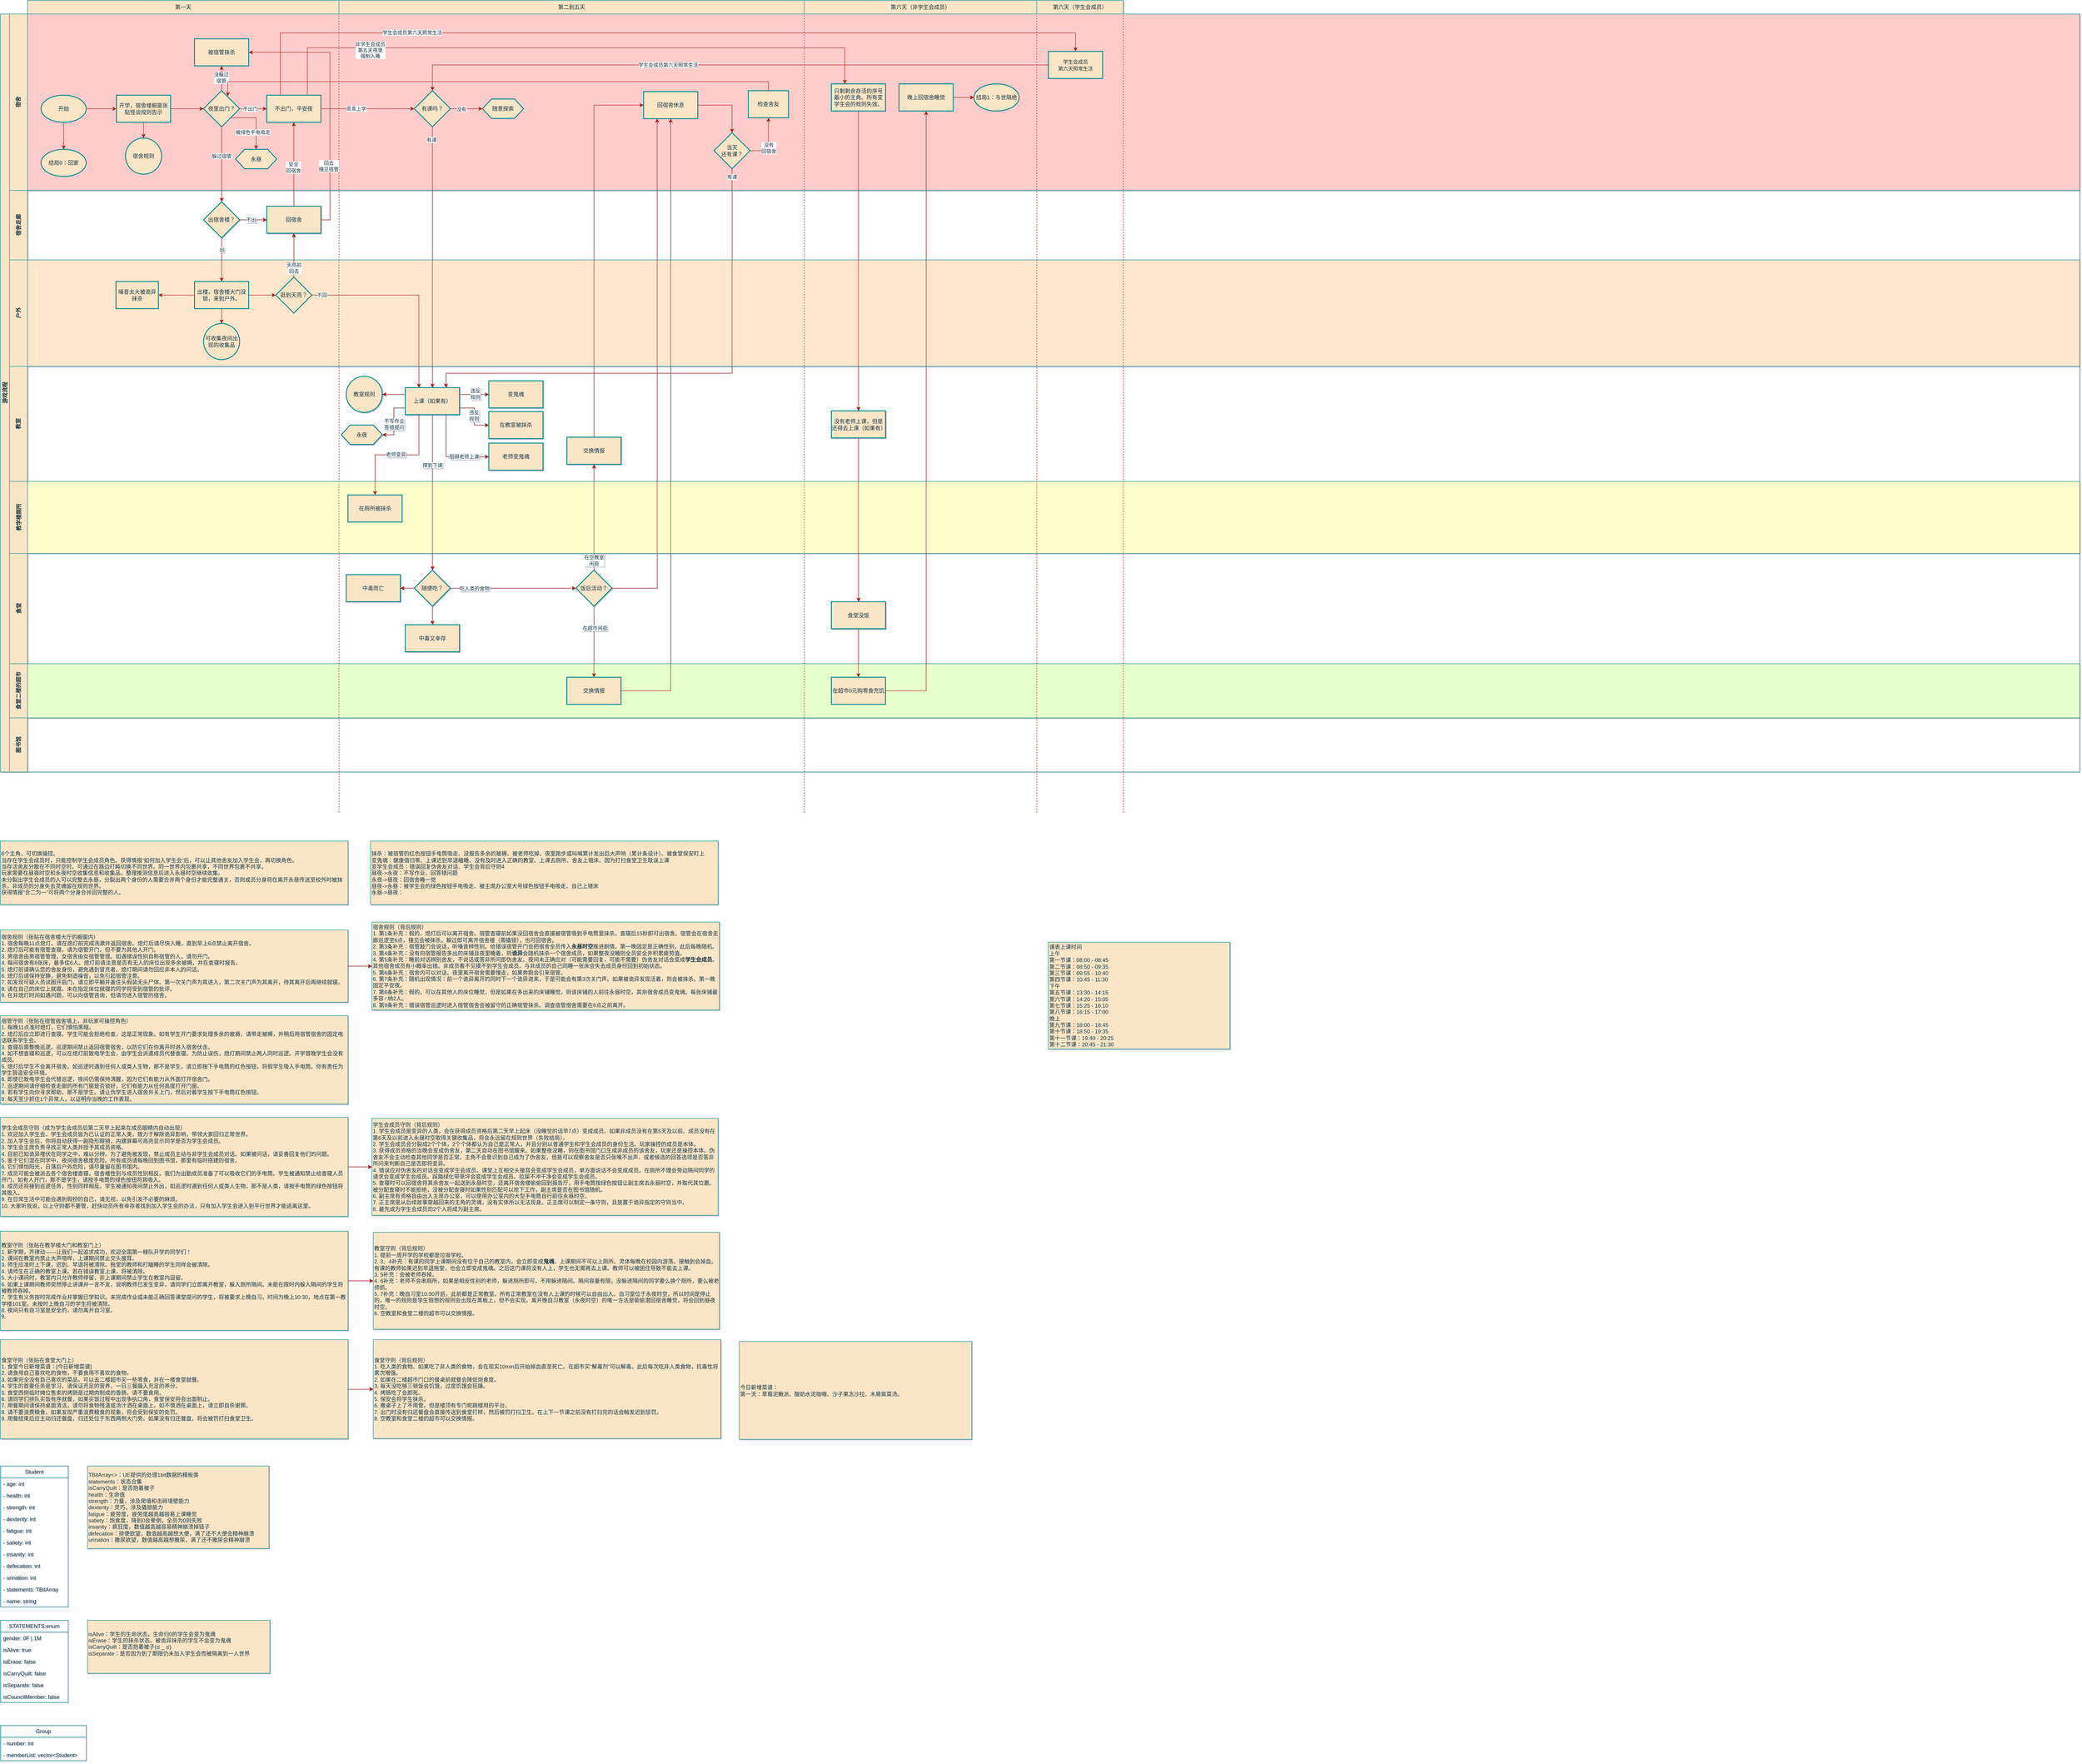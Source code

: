 <mxfile version="24.7.17">
  <diagram id="prtHgNgQTEPvFCAcTncT" name="Page-1">
    <mxGraphModel dx="6257" dy="1995" grid="0" gridSize="10" guides="1" tooltips="1" connect="1" arrows="1" fold="1" page="0" pageScale="1" pageWidth="827" pageHeight="1169" background="none" math="0" shadow="1">
      <root>
        <mxCell id="0" />
        <mxCell id="1" parent="0" />
        <mxCell id="pPUNchef9EgW3t-gLa2F-91" value="" style="group" vertex="1" connectable="0" parent="1">
          <mxGeometry x="-2430" y="160" width="4607" height="1710" as="geometry" />
        </mxCell>
        <mxCell id="pPUNchef9EgW3t-gLa2F-90" value="" style="group" vertex="1" connectable="0" parent="pPUNchef9EgW3t-gLa2F-91">
          <mxGeometry y="30" width="4607" height="1680" as="geometry" />
        </mxCell>
        <mxCell id="dNxyNK7c78bLwvsdeMH5-19" value="游戏流程" style="swimlane;html=1;childLayout=stackLayout;resizeParent=1;resizeParentMax=0;horizontal=0;startSize=20;horizontalStack=0;labelBackgroundColor=none;fillColor=#FAE5C7;strokeColor=#0F8B8D;fontColor=#143642;container=0;" parent="pPUNchef9EgW3t-gLa2F-90" vertex="1">
          <mxGeometry width="4607" height="1680" as="geometry">
            <mxRectangle x="-2430" y="190" width="40" height="80" as="alternateBounds" />
          </mxGeometry>
        </mxCell>
        <mxCell id="dNxyNK7c78bLwvsdeMH5-20" value="宿舍" style="swimlane;html=1;startSize=40;horizontal=0;labelBackgroundColor=none;fillColor=#FAE5C7;strokeColor=#0F8B8D;fontColor=#143642;textShadow=0;flipH=0;flipV=0;swimlaneFillColor=#FFCCCC;container=0;" parent="pPUNchef9EgW3t-gLa2F-90" vertex="1">
          <mxGeometry x="20" width="4587" height="391" as="geometry">
            <mxRectangle x="20" width="2520" height="40" as="alternateBounds" />
          </mxGeometry>
        </mxCell>
        <mxCell id="pPUNchef9EgW3t-gLa2F-93" value="&lt;span style=&quot;font-size: 11px; text-wrap: nowrap;&quot;&gt;学生会成员&lt;/span&gt;&lt;div&gt;&lt;span style=&quot;font-size: 11px; text-wrap: nowrap;&quot;&gt;第六天照常生活&lt;/span&gt;&lt;/div&gt;" style="whiteSpace=wrap;html=1;fillColor=#FAE5C7;strokeColor=#0F8B8D;fontColor=#143642;strokeWidth=2;labelBackgroundColor=none;" vertex="1" parent="dNxyNK7c78bLwvsdeMH5-20">
          <mxGeometry x="2302" y="83" width="120" height="60" as="geometry" />
        </mxCell>
        <mxCell id="0DvFuNTm4Sl3EcMof9rq-39" value="宿舍走廊" style="swimlane;html=1;startSize=40;horizontal=0;labelBackgroundColor=none;fillColor=#FAE5C7;strokeColor=#0F8B8D;fontColor=#143642;swimlaneFillColor=none;" parent="pPUNchef9EgW3t-gLa2F-90" vertex="1">
          <mxGeometry x="20" y="391" width="4587" height="154" as="geometry" />
        </mxCell>
        <mxCell id="nr45CDrM_3g_JWFm7fsB-5" value="" style="edgeStyle=orthogonalEdgeStyle;rounded=0;orthogonalLoop=1;jettySize=auto;html=1;labelBackgroundColor=none;strokeColor=#A8201A;fontColor=default;" parent="0DvFuNTm4Sl3EcMof9rq-39" source="nr45CDrM_3g_JWFm7fsB-1" target="nr45CDrM_3g_JWFm7fsB-4" edge="1">
          <mxGeometry relative="1" as="geometry" />
        </mxCell>
        <mxCell id="pPUNchef9EgW3t-gLa2F-51" value="不出" style="edgeLabel;html=1;align=center;verticalAlign=middle;resizable=0;points=[];strokeColor=#0F8B8D;fontColor=#143642;fillColor=#FAE5C7;" vertex="1" connectable="0" parent="nr45CDrM_3g_JWFm7fsB-5">
          <mxGeometry x="-0.279" y="-1" relative="1" as="geometry">
            <mxPoint x="3" y="-1" as="offset" />
          </mxGeometry>
        </mxCell>
        <mxCell id="nr45CDrM_3g_JWFm7fsB-1" value="出宿舍楼？" style="rhombus;whiteSpace=wrap;html=1;strokeWidth=2;rounded=0;arcSize=0;labelBackgroundColor=none;fillColor=#FAE5C7;strokeColor=#0F8B8D;fontColor=#143642;" parent="0DvFuNTm4Sl3EcMof9rq-39" vertex="1">
          <mxGeometry x="430" y="25" width="80" height="80" as="geometry" />
        </mxCell>
        <mxCell id="nr45CDrM_3g_JWFm7fsB-4" value="回宿舍" style="whiteSpace=wrap;html=1;strokeWidth=2;rounded=0;arcSize=0;labelBackgroundColor=none;fillColor=#FAE5C7;strokeColor=#0F8B8D;fontColor=#143642;" parent="0DvFuNTm4Sl3EcMof9rq-39" vertex="1">
          <mxGeometry x="570" y="35" width="120" height="60" as="geometry" />
        </mxCell>
        <mxCell id="0DvFuNTm4Sl3EcMof9rq-2" value="户外" style="swimlane;html=1;startSize=40;horizontal=0;labelBackgroundColor=none;fillColor=#FAE5C7;strokeColor=#0F8B8D;fontColor=#143642;swimlaneFillColor=#FFE6CC;" parent="pPUNchef9EgW3t-gLa2F-90" vertex="1">
          <mxGeometry x="20" y="545" width="4587" height="236" as="geometry" />
        </mxCell>
        <mxCell id="nr45CDrM_3g_JWFm7fsB-47" value="" style="edgeStyle=orthogonalEdgeStyle;rounded=0;orthogonalLoop=1;jettySize=auto;html=1;strokeColor=#A8201A;fontColor=default;fillColor=#FAE5C7;labelBackgroundColor=none;" parent="0DvFuNTm4Sl3EcMof9rq-2" source="0DvFuNTm4Sl3EcMof9rq-87" target="nr45CDrM_3g_JWFm7fsB-46" edge="1">
          <mxGeometry relative="1" as="geometry" />
        </mxCell>
        <mxCell id="nr45CDrM_3g_JWFm7fsB-128" value="" style="edgeStyle=orthogonalEdgeStyle;rounded=0;orthogonalLoop=1;jettySize=auto;html=1;strokeColor=#A8201A;fontColor=default;fillColor=#FAE5C7;labelBackgroundColor=none;" parent="0DvFuNTm4Sl3EcMof9rq-2" source="0DvFuNTm4Sl3EcMof9rq-87" target="nr45CDrM_3g_JWFm7fsB-127" edge="1">
          <mxGeometry relative="1" as="geometry" />
        </mxCell>
        <mxCell id="nr45CDrM_3g_JWFm7fsB-130" value="" style="edgeStyle=orthogonalEdgeStyle;rounded=0;orthogonalLoop=1;jettySize=auto;html=1;strokeColor=#A8201A;fontColor=default;fillColor=#FAE5C7;labelBackgroundColor=none;" parent="0DvFuNTm4Sl3EcMof9rq-2" source="0DvFuNTm4Sl3EcMof9rq-87" target="nr45CDrM_3g_JWFm7fsB-129" edge="1">
          <mxGeometry relative="1" as="geometry" />
        </mxCell>
        <mxCell id="0DvFuNTm4Sl3EcMof9rq-87" value="出楼，宿舍楼大门没锁，来到户外&lt;span style=&quot;background-color: initial;&quot;&gt;。&lt;/span&gt;" style="whiteSpace=wrap;html=1;strokeWidth=2;rounded=0;arcSize=0;labelBackgroundColor=none;fillColor=#FAE5C7;strokeColor=#0F8B8D;fontColor=#143642;" parent="0DvFuNTm4Sl3EcMof9rq-2" vertex="1">
          <mxGeometry x="410" y="48" width="120" height="60" as="geometry" />
        </mxCell>
        <mxCell id="nr45CDrM_3g_JWFm7fsB-46" value="可收集夜间出现的收集品" style="ellipse;whiteSpace=wrap;html=1;fillColor=#FAE5C7;strokeColor=#0F8B8D;fontColor=#143642;strokeWidth=2;rounded=1;arcSize=0;labelBackgroundColor=none;" parent="0DvFuNTm4Sl3EcMof9rq-2" vertex="1">
          <mxGeometry x="430" y="141" width="80" height="80" as="geometry" />
        </mxCell>
        <mxCell id="nr45CDrM_3g_JWFm7fsB-127" value="噪音太大被诡异抹杀" style="whiteSpace=wrap;html=1;fillColor=#FAE5C7;strokeColor=#0F8B8D;fontColor=#143642;strokeWidth=2;rounded=0;arcSize=0;labelBackgroundColor=none;" parent="0DvFuNTm4Sl3EcMof9rq-2" vertex="1">
          <mxGeometry x="236" y="48" width="94" height="60" as="geometry" />
        </mxCell>
        <mxCell id="nr45CDrM_3g_JWFm7fsB-129" value="逛到天亮？" style="rhombus;whiteSpace=wrap;html=1;strokeWidth=2;rounded=0;arcSize=0;labelBackgroundColor=none;fillColor=#FAE5C7;strokeColor=#0F8B8D;fontColor=#143642;shadow=0;" parent="0DvFuNTm4Sl3EcMof9rq-2" vertex="1">
          <mxGeometry x="590" y="38" width="80" height="80" as="geometry" />
        </mxCell>
        <mxCell id="0DvFuNTm4Sl3EcMof9rq-31" value="教室" style="swimlane;html=1;startSize=40;horizontal=0;labelBackgroundColor=none;fillColor=#FAE5C7;strokeColor=#0F8B8D;fontColor=#143642;" parent="pPUNchef9EgW3t-gLa2F-90" vertex="1">
          <mxGeometry x="20" y="781" width="4587" height="255" as="geometry">
            <mxRectangle x="20" y="360" width="1820" height="30" as="alternateBounds" />
          </mxGeometry>
        </mxCell>
        <mxCell id="nr45CDrM_3g_JWFm7fsB-57" value="" style="edgeStyle=orthogonalEdgeStyle;rounded=0;orthogonalLoop=1;jettySize=auto;html=1;strokeColor=#A8201A;fontColor=default;fillColor=#FAE5C7;labelBackgroundColor=none;exitX=0;exitY=0.25;exitDx=0;exitDy=0;" parent="0DvFuNTm4Sl3EcMof9rq-31" source="nr45CDrM_3g_JWFm7fsB-44" target="nr45CDrM_3g_JWFm7fsB-56" edge="1">
          <mxGeometry relative="1" as="geometry" />
        </mxCell>
        <mxCell id="nr45CDrM_3g_JWFm7fsB-134" style="edgeStyle=orthogonalEdgeStyle;rounded=0;orthogonalLoop=1;jettySize=auto;html=1;exitX=1;exitY=0.25;exitDx=0;exitDy=0;entryX=0;entryY=0.5;entryDx=0;entryDy=0;strokeColor=#A8201A;fontColor=default;fillColor=#FAE5C7;labelBackgroundColor=none;" parent="0DvFuNTm4Sl3EcMof9rq-31" source="nr45CDrM_3g_JWFm7fsB-44" target="nr45CDrM_3g_JWFm7fsB-133" edge="1">
          <mxGeometry relative="1" as="geometry" />
        </mxCell>
        <mxCell id="nr45CDrM_3g_JWFm7fsB-137" value="" style="edgeStyle=orthogonalEdgeStyle;rounded=0;orthogonalLoop=1;jettySize=auto;html=1;strokeColor=#A8201A;fontColor=default;fillColor=#FAE5C7;exitX=1;exitY=0.75;exitDx=0;exitDy=0;labelBackgroundColor=none;" parent="0DvFuNTm4Sl3EcMof9rq-31" source="nr45CDrM_3g_JWFm7fsB-44" target="nr45CDrM_3g_JWFm7fsB-136" edge="1">
          <mxGeometry relative="1" as="geometry" />
        </mxCell>
        <mxCell id="pPUNchef9EgW3t-gLa2F-63" value="违反&lt;div&gt;规则&lt;/div&gt;" style="edgeLabel;html=1;align=center;verticalAlign=middle;resizable=0;points=[];strokeColor=#0F8B8D;fontColor=#143642;fillColor=#FAE5C7;" vertex="1" connectable="0" parent="nr45CDrM_3g_JWFm7fsB-137">
          <mxGeometry x="-0.048" y="-1" relative="1" as="geometry">
            <mxPoint as="offset" />
          </mxGeometry>
        </mxCell>
        <mxCell id="nr45CDrM_3g_JWFm7fsB-140" value="" style="edgeStyle=orthogonalEdgeStyle;rounded=0;orthogonalLoop=1;jettySize=auto;html=1;strokeColor=#A8201A;fontColor=default;fillColor=#FAE5C7;exitX=0.75;exitY=1;exitDx=0;exitDy=0;entryX=0;entryY=0.5;entryDx=0;entryDy=0;labelBackgroundColor=none;" parent="0DvFuNTm4Sl3EcMof9rq-31" source="nr45CDrM_3g_JWFm7fsB-44" target="nr45CDrM_3g_JWFm7fsB-139" edge="1">
          <mxGeometry relative="1" as="geometry" />
        </mxCell>
        <mxCell id="pPUNchef9EgW3t-gLa2F-62" value="阻碍老师上课" style="edgeLabel;html=1;align=center;verticalAlign=middle;resizable=0;points=[];strokeColor=#0F8B8D;fontColor=#143642;fillColor=#FAE5C7;" vertex="1" connectable="0" parent="nr45CDrM_3g_JWFm7fsB-140">
          <mxGeometry x="0.137" y="-1" relative="1" as="geometry">
            <mxPoint x="26" y="-1" as="offset" />
          </mxGeometry>
        </mxCell>
        <mxCell id="pPUNchef9EgW3t-gLa2F-79" style="edgeStyle=orthogonalEdgeStyle;rounded=0;orthogonalLoop=1;jettySize=auto;html=1;exitX=0;exitY=0.75;exitDx=0;exitDy=0;entryX=1;entryY=0.5;entryDx=0;entryDy=0;strokeColor=#A8201A;fontColor=#143642;fillColor=#FAE5C7;" edge="1" parent="0DvFuNTm4Sl3EcMof9rq-31" source="nr45CDrM_3g_JWFm7fsB-44" target="pPUNchef9EgW3t-gLa2F-78">
          <mxGeometry relative="1" as="geometry" />
        </mxCell>
        <mxCell id="pPUNchef9EgW3t-gLa2F-80" value="不写作业&lt;div&gt;答错提问&lt;/div&gt;" style="edgeLabel;html=1;align=center;verticalAlign=middle;resizable=0;points=[];strokeColor=#0F8B8D;fontColor=#143642;fillColor=#FAE5C7;" vertex="1" connectable="0" parent="pPUNchef9EgW3t-gLa2F-79">
          <mxGeometry x="-0.015" y="2" relative="1" as="geometry">
            <mxPoint x="-2" y="7" as="offset" />
          </mxGeometry>
        </mxCell>
        <mxCell id="nr45CDrM_3g_JWFm7fsB-44" value="上课（如果有）" style="whiteSpace=wrap;html=1;fillColor=#FAE5C7;strokeColor=#0F8B8D;fontColor=#143642;strokeWidth=2;labelBackgroundColor=none;" parent="0DvFuNTm4Sl3EcMof9rq-31" vertex="1">
          <mxGeometry x="877" y="47" width="120" height="60" as="geometry" />
        </mxCell>
        <mxCell id="nr45CDrM_3g_JWFm7fsB-56" value="教室规则" style="ellipse;whiteSpace=wrap;html=1;fillColor=#FAE5C7;strokeColor=#0F8B8D;fontColor=#143642;strokeWidth=2;labelBackgroundColor=none;" parent="0DvFuNTm4Sl3EcMof9rq-31" vertex="1">
          <mxGeometry x="746" y="22" width="80" height="80" as="geometry" />
        </mxCell>
        <mxCell id="nr45CDrM_3g_JWFm7fsB-133" value="变鬼魂" style="whiteSpace=wrap;html=1;fillColor=#FAE5C7;strokeColor=#0F8B8D;fontColor=#143642;strokeWidth=2;labelBackgroundColor=none;" parent="0DvFuNTm4Sl3EcMof9rq-31" vertex="1">
          <mxGeometry x="1062" y="32" width="120" height="60" as="geometry" />
        </mxCell>
        <mxCell id="nr45CDrM_3g_JWFm7fsB-136" value="在教室被抹杀" style="whiteSpace=wrap;html=1;fillColor=#FAE5C7;strokeColor=#0F8B8D;fontColor=#143642;strokeWidth=2;labelBackgroundColor=none;" parent="0DvFuNTm4Sl3EcMof9rq-31" vertex="1">
          <mxGeometry x="1062" y="100" width="120" height="60" as="geometry" />
        </mxCell>
        <mxCell id="nr45CDrM_3g_JWFm7fsB-139" value="老师变鬼魂" style="whiteSpace=wrap;html=1;fillColor=#FAE5C7;strokeColor=#0F8B8D;fontColor=#143642;strokeWidth=2;labelBackgroundColor=none;" parent="0DvFuNTm4Sl3EcMof9rq-31" vertex="1">
          <mxGeometry x="1062" y="170" width="120" height="60" as="geometry" />
        </mxCell>
        <mxCell id="pPUNchef9EgW3t-gLa2F-3" value="交换情报" style="whiteSpace=wrap;html=1;fillColor=#FAE5C7;strokeColor=#0F8B8D;fontColor=#143642;strokeWidth=2;labelBackgroundColor=none;" vertex="1" parent="0DvFuNTm4Sl3EcMof9rq-31">
          <mxGeometry x="1235" y="157" width="120" height="60" as="geometry" />
        </mxCell>
        <mxCell id="pPUNchef9EgW3t-gLa2F-25" value="没有老师上课，但是还得去上课（如果有）" style="whiteSpace=wrap;html=1;fillColor=#FAE5C7;strokeColor=#0F8B8D;fontColor=#143642;strokeWidth=2;labelBackgroundColor=none;" vertex="1" parent="0DvFuNTm4Sl3EcMof9rq-31">
          <mxGeometry x="1821" y="98.5" width="120" height="60" as="geometry" />
        </mxCell>
        <mxCell id="pPUNchef9EgW3t-gLa2F-64" value="违反&lt;div&gt;规则&lt;/div&gt;" style="edgeLabel;html=1;align=center;verticalAlign=middle;resizable=0;points=[];strokeColor=#0F8B8D;fontColor=#143642;fillColor=#FAE5C7;" vertex="1" connectable="0" parent="0DvFuNTm4Sl3EcMof9rq-31">
          <mxGeometry x="1047" y="116.999" as="geometry">
            <mxPoint x="-15" y="-56" as="offset" />
          </mxGeometry>
        </mxCell>
        <mxCell id="pPUNchef9EgW3t-gLa2F-78" value="永夜" style="shape=hexagon;perimeter=hexagonPerimeter2;whiteSpace=wrap;html=1;fixedSize=1;strokeColor=#0F8B8D;fontColor=#143642;fillColor=#FAE5C7;strokeWidth=2;" vertex="1" parent="0DvFuNTm4Sl3EcMof9rq-31">
          <mxGeometry x="735" y="130" width="91" height="43" as="geometry" />
        </mxCell>
        <mxCell id="0DvFuNTm4Sl3EcMof9rq-43" value="教学楼厕所" style="swimlane;html=1;startSize=40;horizontal=0;labelBackgroundColor=none;fillColor=#FAE5C7;strokeColor=#0F8B8D;fontColor=#143642;swimlaneFillColor=#FFFFCC;" parent="pPUNchef9EgW3t-gLa2F-90" vertex="1">
          <mxGeometry x="20" y="1036" width="4587" height="159.5" as="geometry">
            <mxRectangle x="20" y="360" width="1820" height="30" as="alternateBounds" />
          </mxGeometry>
        </mxCell>
        <mxCell id="nr45CDrM_3g_JWFm7fsB-142" value="在厕所被抹杀" style="whiteSpace=wrap;html=1;fillColor=#FAE5C7;strokeColor=#0F8B8D;fontColor=#143642;strokeWidth=2;labelBackgroundColor=none;" parent="0DvFuNTm4Sl3EcMof9rq-43" vertex="1">
          <mxGeometry x="750" y="30" width="120" height="60" as="geometry" />
        </mxCell>
        <mxCell id="0DvFuNTm4Sl3EcMof9rq-47" value="食堂" style="swimlane;html=1;startSize=40;horizontal=0;labelBackgroundColor=none;fillColor=#FAE5C7;strokeColor=#0F8B8D;fontColor=#143642;" parent="pPUNchef9EgW3t-gLa2F-90" vertex="1">
          <mxGeometry x="20" y="1195.5" width="4587" height="244.5" as="geometry">
            <mxRectangle x="20" y="360" width="1820" height="30" as="alternateBounds" />
          </mxGeometry>
        </mxCell>
        <mxCell id="nr45CDrM_3g_JWFm7fsB-155" value="" style="edgeStyle=orthogonalEdgeStyle;rounded=0;orthogonalLoop=1;jettySize=auto;html=1;strokeColor=#A8201A;fontColor=default;fillColor=#FAE5C7;labelBackgroundColor=none;" parent="0DvFuNTm4Sl3EcMof9rq-47" source="nr45CDrM_3g_JWFm7fsB-146" target="nr45CDrM_3g_JWFm7fsB-154" edge="1">
          <mxGeometry relative="1" as="geometry" />
        </mxCell>
        <mxCell id="nr45CDrM_3g_JWFm7fsB-157" value="" style="edgeStyle=orthogonalEdgeStyle;rounded=0;orthogonalLoop=1;jettySize=auto;html=1;strokeColor=#A8201A;fontColor=default;fillColor=#FAE5C7;labelBackgroundColor=none;" parent="0DvFuNTm4Sl3EcMof9rq-47" source="nr45CDrM_3g_JWFm7fsB-146" target="nr45CDrM_3g_JWFm7fsB-156" edge="1">
          <mxGeometry relative="1" as="geometry" />
        </mxCell>
        <mxCell id="pPUNchef9EgW3t-gLa2F-2" value="" style="edgeStyle=orthogonalEdgeStyle;rounded=0;orthogonalLoop=1;jettySize=auto;html=1;labelBackgroundColor=none;strokeColor=#A8201A;fontColor=default;" edge="1" parent="0DvFuNTm4Sl3EcMof9rq-47" source="nr45CDrM_3g_JWFm7fsB-146" target="pPUNchef9EgW3t-gLa2F-1">
          <mxGeometry relative="1" as="geometry" />
        </mxCell>
        <mxCell id="pPUNchef9EgW3t-gLa2F-65" value="吃人类的食物" style="edgeLabel;html=1;align=center;verticalAlign=middle;resizable=0;points=[];strokeColor=#0F8B8D;fontColor=#143642;fillColor=#FAE5C7;" vertex="1" connectable="0" parent="pPUNchef9EgW3t-gLa2F-2">
          <mxGeometry x="-0.679" y="-1" relative="1" as="geometry">
            <mxPoint x="8" y="-1" as="offset" />
          </mxGeometry>
        </mxCell>
        <mxCell id="nr45CDrM_3g_JWFm7fsB-146" value="随便吃？" style="rhombus;whiteSpace=wrap;html=1;fillColor=#FAE5C7;strokeColor=#0F8B8D;fontColor=#143642;strokeWidth=2;labelBackgroundColor=none;" parent="0DvFuNTm4Sl3EcMof9rq-47" vertex="1">
          <mxGeometry x="897" y="37" width="80" height="80" as="geometry" />
        </mxCell>
        <mxCell id="nr45CDrM_3g_JWFm7fsB-154" value="中毒而亡" style="whiteSpace=wrap;html=1;fillColor=#FAE5C7;strokeColor=#0F8B8D;fontColor=#143642;strokeWidth=2;labelBackgroundColor=none;" parent="0DvFuNTm4Sl3EcMof9rq-47" vertex="1">
          <mxGeometry x="746" y="47" width="120" height="60" as="geometry" />
        </mxCell>
        <mxCell id="nr45CDrM_3g_JWFm7fsB-156" value="中毒又幸存" style="whiteSpace=wrap;html=1;fillColor=#FAE5C7;strokeColor=#0F8B8D;fontColor=#143642;strokeWidth=2;labelBackgroundColor=none;" parent="0DvFuNTm4Sl3EcMof9rq-47" vertex="1">
          <mxGeometry x="877" y="158" width="120" height="60" as="geometry" />
        </mxCell>
        <mxCell id="pPUNchef9EgW3t-gLa2F-1" value="饭后活动？" style="rhombus;whiteSpace=wrap;html=1;fillColor=#FAE5C7;strokeColor=#0F8B8D;fontColor=#143642;strokeWidth=2;labelBackgroundColor=none;" vertex="1" parent="0DvFuNTm4Sl3EcMof9rq-47">
          <mxGeometry x="1255" y="37" width="80" height="80" as="geometry" />
        </mxCell>
        <mxCell id="pPUNchef9EgW3t-gLa2F-28" value="食堂没饭" style="whiteSpace=wrap;html=1;fillColor=#FAE5C7;strokeColor=#0F8B8D;fontColor=#143642;strokeWidth=2;labelBackgroundColor=none;" vertex="1" parent="0DvFuNTm4Sl3EcMof9rq-47">
          <mxGeometry x="1821" y="107" width="120" height="60" as="geometry" />
        </mxCell>
        <mxCell id="nr45CDrM_3g_JWFm7fsB-11" value="食堂二楼的超市" style="swimlane;html=1;startSize=40;horizontal=0;labelBackgroundColor=none;fillColor=#FAE5C7;strokeColor=#0F8B8D;fontColor=#143642;swimlaneFillColor=#E6FFCC;" parent="pPUNchef9EgW3t-gLa2F-90" vertex="1">
          <mxGeometry x="20" y="1440" width="4587" height="120" as="geometry">
            <mxRectangle x="20" y="360" width="1820" height="30" as="alternateBounds" />
          </mxGeometry>
        </mxCell>
        <mxCell id="pPUNchef9EgW3t-gLa2F-5" value="交换情报" style="whiteSpace=wrap;html=1;fillColor=#FAE5C7;strokeColor=#0F8B8D;fontColor=#143642;strokeWidth=2;labelBackgroundColor=none;" vertex="1" parent="nr45CDrM_3g_JWFm7fsB-11">
          <mxGeometry x="1235" y="30" width="120" height="60" as="geometry" />
        </mxCell>
        <mxCell id="pPUNchef9EgW3t-gLa2F-32" value="在超市0元购零食充饥" style="whiteSpace=wrap;html=1;fillColor=#FAE5C7;strokeColor=#0F8B8D;fontColor=#143642;strokeWidth=2;labelBackgroundColor=none;" vertex="1" parent="nr45CDrM_3g_JWFm7fsB-11">
          <mxGeometry x="1821" y="30" width="120" height="60" as="geometry" />
        </mxCell>
        <mxCell id="dNxyNK7c78bLwvsdeMH5-22" value="图书馆" style="swimlane;html=1;startSize=40;horizontal=0;labelBackgroundColor=none;fillColor=#FAE5C7;strokeColor=#0F8B8D;fontColor=#143642;" parent="pPUNchef9EgW3t-gLa2F-90" vertex="1">
          <mxGeometry x="20" y="1560" width="4587" height="120" as="geometry">
            <mxRectangle x="20" y="360" width="1820" height="30" as="alternateBounds" />
          </mxGeometry>
        </mxCell>
        <mxCell id="0DvFuNTm4Sl3EcMof9rq-88" value="" style="edgeStyle=orthogonalEdgeStyle;rounded=0;orthogonalLoop=1;jettySize=auto;html=1;entryX=0.5;entryY=0;entryDx=0;entryDy=0;exitX=0.5;exitY=1;exitDx=0;exitDy=0;labelBackgroundColor=none;strokeColor=#A8201A;fontColor=default;" parent="pPUNchef9EgW3t-gLa2F-90" source="nr45CDrM_3g_JWFm7fsB-1" target="0DvFuNTm4Sl3EcMof9rq-87" edge="1">
          <mxGeometry relative="1" as="geometry" />
        </mxCell>
        <mxCell id="pPUNchef9EgW3t-gLa2F-52" value="出" style="edgeLabel;html=1;align=center;verticalAlign=middle;resizable=0;points=[];strokeColor=#0F8B8D;fontColor=#143642;fillColor=#FAE5C7;" vertex="1" connectable="0" parent="0DvFuNTm4Sl3EcMof9rq-88">
          <mxGeometry x="-0.408" y="-3" relative="1" as="geometry">
            <mxPoint x="3" y="-3" as="offset" />
          </mxGeometry>
        </mxCell>
        <mxCell id="nr45CDrM_3g_JWFm7fsB-131" style="edgeStyle=orthogonalEdgeStyle;rounded=0;orthogonalLoop=1;jettySize=auto;html=1;exitX=0.5;exitY=0;exitDx=0;exitDy=0;entryX=0.5;entryY=1;entryDx=0;entryDy=0;strokeColor=#A8201A;fontColor=default;fillColor=#FAE5C7;labelBackgroundColor=none;" parent="pPUNchef9EgW3t-gLa2F-90" source="nr45CDrM_3g_JWFm7fsB-129" target="nr45CDrM_3g_JWFm7fsB-4" edge="1">
          <mxGeometry relative="1" as="geometry" />
        </mxCell>
        <mxCell id="pPUNchef9EgW3t-gLa2F-55" value="天亮前&lt;div&gt;回去&lt;/div&gt;" style="edgeLabel;html=1;align=center;verticalAlign=middle;resizable=0;points=[];strokeColor=#0F8B8D;fontColor=#143642;fillColor=#FAE5C7;" vertex="1" connectable="0" parent="nr45CDrM_3g_JWFm7fsB-131">
          <mxGeometry x="-0.361" relative="1" as="geometry">
            <mxPoint y="11" as="offset" />
          </mxGeometry>
        </mxCell>
        <mxCell id="nr45CDrM_3g_JWFm7fsB-132" style="edgeStyle=orthogonalEdgeStyle;rounded=0;orthogonalLoop=1;jettySize=auto;html=1;exitX=1;exitY=0.5;exitDx=0;exitDy=0;entryX=0.25;entryY=0;entryDx=0;entryDy=0;strokeColor=#A8201A;fontColor=default;fillColor=#FAE5C7;labelBackgroundColor=none;" parent="pPUNchef9EgW3t-gLa2F-90" source="nr45CDrM_3g_JWFm7fsB-129" target="nr45CDrM_3g_JWFm7fsB-44" edge="1">
          <mxGeometry relative="1" as="geometry" />
        </mxCell>
        <mxCell id="pPUNchef9EgW3t-gLa2F-56" value="不回" style="edgeLabel;html=1;align=center;verticalAlign=middle;resizable=0;points=[];strokeColor=#0F8B8D;fontColor=#143642;fillColor=#FAE5C7;" vertex="1" connectable="0" parent="nr45CDrM_3g_JWFm7fsB-132">
          <mxGeometry x="-0.625" y="-1" relative="1" as="geometry">
            <mxPoint x="-61" y="-1" as="offset" />
          </mxGeometry>
        </mxCell>
        <mxCell id="nr45CDrM_3g_JWFm7fsB-143" value="" style="edgeStyle=orthogonalEdgeStyle;rounded=0;orthogonalLoop=1;jettySize=auto;html=1;strokeColor=#A8201A;fontColor=default;fillColor=#FAE5C7;exitX=0.25;exitY=1;exitDx=0;exitDy=0;labelBackgroundColor=none;" parent="pPUNchef9EgW3t-gLa2F-90" source="nr45CDrM_3g_JWFm7fsB-44" target="nr45CDrM_3g_JWFm7fsB-142" edge="1">
          <mxGeometry relative="1" as="geometry" />
        </mxCell>
        <mxCell id="pPUNchef9EgW3t-gLa2F-60" value="老师变异" style="edgeLabel;html=1;align=center;verticalAlign=middle;resizable=0;points=[];strokeColor=#0F8B8D;fontColor=#143642;fillColor=#FAE5C7;" vertex="1" connectable="0" parent="nr45CDrM_3g_JWFm7fsB-143">
          <mxGeometry x="0.149" y="3" relative="1" as="geometry">
            <mxPoint x="18" y="-4" as="offset" />
          </mxGeometry>
        </mxCell>
        <mxCell id="nr45CDrM_3g_JWFm7fsB-147" value="" style="edgeStyle=orthogonalEdgeStyle;rounded=0;orthogonalLoop=1;jettySize=auto;html=1;strokeColor=#A8201A;fontColor=default;fillColor=#FAE5C7;labelBackgroundColor=none;" parent="pPUNchef9EgW3t-gLa2F-90" source="nr45CDrM_3g_JWFm7fsB-44" target="nr45CDrM_3g_JWFm7fsB-146" edge="1">
          <mxGeometry relative="1" as="geometry" />
        </mxCell>
        <mxCell id="pPUNchef9EgW3t-gLa2F-61" value="撑到下课" style="edgeLabel;html=1;align=center;verticalAlign=middle;resizable=0;points=[];strokeColor=#0F8B8D;fontColor=#143642;fillColor=#FAE5C7;" vertex="1" connectable="0" parent="nr45CDrM_3g_JWFm7fsB-147">
          <mxGeometry x="-0.013" y="1" relative="1" as="geometry">
            <mxPoint x="-1" y="-58" as="offset" />
          </mxGeometry>
        </mxCell>
        <mxCell id="pPUNchef9EgW3t-gLa2F-4" value="" style="edgeStyle=orthogonalEdgeStyle;rounded=0;orthogonalLoop=1;jettySize=auto;html=1;labelBackgroundColor=none;strokeColor=#A8201A;fontColor=default;" edge="1" parent="pPUNchef9EgW3t-gLa2F-90" source="pPUNchef9EgW3t-gLa2F-1" target="pPUNchef9EgW3t-gLa2F-3">
          <mxGeometry relative="1" as="geometry" />
        </mxCell>
        <mxCell id="pPUNchef9EgW3t-gLa2F-67" value="在空教室&lt;div&gt;闲逛&lt;/div&gt;" style="edgeLabel;html=1;align=center;verticalAlign=middle;resizable=0;points=[];strokeColor=#0F8B8D;fontColor=#143642;fillColor=#FAE5C7;" vertex="1" connectable="0" parent="pPUNchef9EgW3t-gLa2F-4">
          <mxGeometry x="-0.15" y="-1" relative="1" as="geometry">
            <mxPoint x="-1" y="78" as="offset" />
          </mxGeometry>
        </mxCell>
        <mxCell id="pPUNchef9EgW3t-gLa2F-29" value="" style="edgeStyle=orthogonalEdgeStyle;rounded=0;orthogonalLoop=1;jettySize=auto;html=1;strokeColor=#A8201A;fontColor=#143642;fillColor=#FAE5C7;" edge="1" parent="pPUNchef9EgW3t-gLa2F-90" source="pPUNchef9EgW3t-gLa2F-25" target="pPUNchef9EgW3t-gLa2F-28">
          <mxGeometry relative="1" as="geometry" />
        </mxCell>
        <mxCell id="pPUNchef9EgW3t-gLa2F-6" value="" style="edgeStyle=orthogonalEdgeStyle;rounded=0;orthogonalLoop=1;jettySize=auto;html=1;labelBackgroundColor=none;strokeColor=#A8201A;fontColor=default;" edge="1" parent="pPUNchef9EgW3t-gLa2F-90" source="pPUNchef9EgW3t-gLa2F-1" target="pPUNchef9EgW3t-gLa2F-5">
          <mxGeometry relative="1" as="geometry" />
        </mxCell>
        <mxCell id="pPUNchef9EgW3t-gLa2F-66" value="在超市闲逛" style="edgeLabel;html=1;align=center;verticalAlign=middle;resizable=0;points=[];strokeColor=#0F8B8D;fontColor=#143642;fillColor=#FAE5C7;" vertex="1" connectable="0" parent="pPUNchef9EgW3t-gLa2F-6">
          <mxGeometry x="-0.388" y="2" relative="1" as="geometry">
            <mxPoint as="offset" />
          </mxGeometry>
        </mxCell>
        <mxCell id="pPUNchef9EgW3t-gLa2F-33" value="" style="edgeStyle=orthogonalEdgeStyle;rounded=0;orthogonalLoop=1;jettySize=auto;html=1;strokeColor=#A8201A;fontColor=#143642;fillColor=#FAE5C7;" edge="1" parent="pPUNchef9EgW3t-gLa2F-90" source="pPUNchef9EgW3t-gLa2F-28" target="pPUNchef9EgW3t-gLa2F-32">
          <mxGeometry relative="1" as="geometry" />
        </mxCell>
        <mxCell id="nr45CDrM_3g_JWFm7fsB-110" value="第一天" style="rounded=0;whiteSpace=wrap;html=1;strokeColor=#0F8B8D;fontColor=#143642;fillColor=#FAE5C7;labelBackgroundColor=none;" parent="pPUNchef9EgW3t-gLa2F-91" vertex="1">
          <mxGeometry x="60" width="690" height="30" as="geometry" />
        </mxCell>
        <mxCell id="nr45CDrM_3g_JWFm7fsB-111" value="第二到五天" style="rounded=0;whiteSpace=wrap;html=1;strokeColor=#0F8B8D;fontColor=#143642;fillColor=#FAE5C7;labelBackgroundColor=none;" parent="pPUNchef9EgW3t-gLa2F-91" vertex="1">
          <mxGeometry x="750" width="1031" height="30" as="geometry" />
        </mxCell>
        <mxCell id="pPUNchef9EgW3t-gLa2F-21" value="第六天（非学生会成员）" style="rounded=0;whiteSpace=wrap;html=1;strokeColor=#0F8B8D;fontColor=#143642;fillColor=#FAE5C7;labelBackgroundColor=none;" vertex="1" parent="pPUNchef9EgW3t-gLa2F-91">
          <mxGeometry x="1781" width="515" height="30" as="geometry" />
        </mxCell>
        <mxCell id="pPUNchef9EgW3t-gLa2F-43" value="第六天（学生会成员）" style="rounded=0;whiteSpace=wrap;html=1;strokeColor=#0F8B8D;fontColor=#143642;fillColor=#FAE5C7;labelBackgroundColor=none;" vertex="1" parent="pPUNchef9EgW3t-gLa2F-91">
          <mxGeometry x="2296" width="192" height="30" as="geometry" />
        </mxCell>
        <mxCell id="0DvFuNTm4Sl3EcMof9rq-75" value="" style="edgeStyle=orthogonalEdgeStyle;rounded=0;orthogonalLoop=1;jettySize=auto;html=1;labelBackgroundColor=none;strokeColor=#A8201A;fontColor=default;" parent="1" source="0DvFuNTm4Sl3EcMof9rq-68" target="0DvFuNTm4Sl3EcMof9rq-74" edge="1">
          <mxGeometry relative="1" as="geometry" />
        </mxCell>
        <mxCell id="0DvFuNTm4Sl3EcMof9rq-68" value="宿舍规则（张贴在宿舍楼大厅的橱窗内）&lt;div&gt;&lt;div&gt;1. 宿舍每晚11点熄灯。请在熄灯前完成洗漱并返回宿舍。熄灯后请尽快入睡，直到早上6点禁止离开宿舍。&lt;/div&gt;&lt;div&gt;2. 熄灯后可能有宿管查寝。请为宿管开门，但不要为其他人开门。&lt;/div&gt;&lt;div&gt;3. 男宿舍由男宿管管理，女宿舍由女宿管管理。如遇错误性别自称宿管的人，请勿开门。&lt;/div&gt;&lt;div&gt;4. 每间宿舍有8张床，最多住6人。熄灯前请注意是否有无人的床位出现多余被褥，并在查寝时报告。&lt;/div&gt;&lt;div&gt;5. 熄灯前请确认您的舍友身份，避免遇到冒充者。熄灯期间请勿回应非本人的问话。&lt;/div&gt;&lt;div&gt;6. 熄灯后请保持安静，避免制造噪音，以免引起宿管注意。&lt;/div&gt;&lt;div&gt;7. 如发现可疑人员试图开启门，请立即平躺并盖住头假装无头尸体。第一次关门声为其进入，第二次关门声为其离开，待其离开后再继续就寝。&lt;/div&gt;&lt;div&gt;8. 请在自己的床位上就寝。未在指定床位就寝的同学将受到宿管的批评。&lt;/div&gt;&lt;div&gt;9. 在非熄灯时间如遇问题，可以向宿管咨询，但请勿进入宿管的宿舍。&lt;/div&gt;&lt;/div&gt;" style="rounded=0;whiteSpace=wrap;html=1;align=left;labelBackgroundColor=none;fillColor=#FAE5C7;strokeColor=#0F8B8D;fontColor=#143642;" parent="1" vertex="1">
          <mxGeometry x="-2430" y="2220" width="770" height="160" as="geometry" />
        </mxCell>
        <mxCell id="0DvFuNTm4Sl3EcMof9rq-74" value="宿舍规则（背后规则）&lt;div&gt;1. 第1条补充：假的，熄灯后可以离开宿舍。宿管查寝前如果没回宿舍会直接被宿管吸到手电筒里抹杀。查寝后15秒即可出宿舍。宿管会在宿舍走廊巡逻至6点，撞见会被抹杀，躲过即可离开宿舍楼（需撬锁），也可回宿舍。&lt;/div&gt;&lt;div&gt;2. 第3条补充：宿管敲门会说话，听嗓音辨性别。给错误宿管开门会把宿舍全员传入&lt;b&gt;永昼时空&lt;/b&gt;推进剧情。第一晚固定是正确性别，此后每晚随机。&lt;/div&gt;&lt;div&gt;3. 第4条补充：没有向宿管报告多出的床铺且夜里睡着，则&lt;b&gt;诡异&lt;/b&gt;会随机抹杀一个宿舍成员，如果整夜没睡则全员安全并积累疲劳值。&lt;/div&gt;&lt;div&gt;4. 第5条补充：睡前对话辨别舍友，不说话或答非所问即伪舍友。夜间未正确应对（可能需要回复，可能不需要）伪舍友对话会变成&lt;b&gt;学生会成员&lt;/b&gt;。其他宿舍成员有小概率出错。非成员看不见摸不到学生会成员。与非成员的自己同睡一张床会失去成员身份回到初始状态。&lt;/div&gt;&lt;div&gt;5. 第6条补充：宿舍内可以对话。夜里离开宿舍需要慢走，如果奔跑会引来宿管。&lt;/div&gt;&lt;div&gt;6. 第7条补充：随机出现情况：前一个诡异离开的同时下一个诡异进来，于是可能会有第3次关门声。如果被诡异发现活着，则会被抹杀。第一晚固定平安夜。&lt;/div&gt;&lt;div&gt;7. 第8条补充：假的，可以在其他人的床位睡觉，但是如果在多出来的床铺睡觉，则该床铺的人前往永昼时空，其余宿舍成员变鬼魂。每张床铺最多容♂纳2人。&lt;/div&gt;&lt;div&gt;8. 第9条补充：错误宿管巡逻时进入宿管宿舍会被留守的正确宿管抹杀。调查宿管宿舍需要在6点之前离开。&lt;/div&gt;" style="whiteSpace=wrap;html=1;rounded=0;align=left;labelBackgroundColor=none;fillColor=#FAE5C7;strokeColor=#0F8B8D;fontColor=#143642;" parent="1" vertex="1">
          <mxGeometry x="-1607" y="2202.5" width="770" height="195" as="geometry" />
        </mxCell>
        <mxCell id="nr45CDrM_3g_JWFm7fsB-7" value="宿管守则（张贴在宿管宿舍墙上，非玩家可操控角色）&lt;div&gt;&lt;div&gt;1. 每晚11点准时熄灯，它们惧怕黑暗。&lt;/div&gt;&lt;div&gt;2. 熄灯后应立即进行查寝。学生可能会拒绝检查，这是正常现象。如有学生开门要求处理多余的被褥，请带走被褥，并稍后用宿管宿舍的固定电话联系学生会。&lt;/div&gt;&lt;div&gt;3. 查寝后需整晚巡逻。巡逻期间禁止返回宿管宿舍，以防它们在你离开时进入宿舍伏击。&lt;/div&gt;&lt;div&gt;4. 如不想查寝和巡逻，可以在熄灯前致电学生会，由学生会派遣成员代替查寝。为防止误伤，熄灯期间禁止两人同时巡逻。开学首晚学生会没有成员。&lt;/div&gt;&lt;div&gt;5. 熄灯后学生不会离开宿舍。如巡逻时遇到任何人或类人生物，那不是学生，请立即按下手电筒的红色按钮，将假学生吸入手电筒。你有责任为学生营造安全环境。&lt;/div&gt;&lt;div&gt;6. 即使已致电学生会代替巡逻，夜间仍需保持清醒，因为它们有能力从外面打开宿舍门。&lt;/div&gt;&lt;div&gt;7. 巡逻期间请仔细检查走廊的所有门窗是否锁好，它们有能力从任何高度打开门窗。&lt;/div&gt;&lt;div&gt;8. 若有学生向你寻求帮助，那不是学生。请让伪学生进入宿舍并关上门，然后对着学生按下手电筒红色按钮。&lt;/div&gt;&lt;div&gt;9. 每天至少抓住1个异常人，以证明你当晚的工作表现。&lt;/div&gt;&lt;/div&gt;" style="whiteSpace=wrap;html=1;align=left;rounded=0;labelBackgroundColor=none;fillColor=#FAE5C7;strokeColor=#0F8B8D;fontColor=#143642;" parent="1" vertex="1">
          <mxGeometry x="-2430" y="2410" width="770" height="196" as="geometry" />
        </mxCell>
        <mxCell id="nr45CDrM_3g_JWFm7fsB-14" value="" style="edgeStyle=orthogonalEdgeStyle;rounded=0;orthogonalLoop=1;jettySize=auto;html=1;labelBackgroundColor=none;strokeColor=#A8201A;fontColor=default;" parent="1" source="nr45CDrM_3g_JWFm7fsB-9" target="nr45CDrM_3g_JWFm7fsB-13" edge="1">
          <mxGeometry relative="1" as="geometry" />
        </mxCell>
        <mxCell id="nr45CDrM_3g_JWFm7fsB-9" value="学生会成员守则（成为学生会成员后第二天早上起来在成员眼睛内自动出现）&lt;div&gt;&lt;div&gt;1. 欢迎加入学生会。学生会成员皆为已认证的正常人类，致力于解除诡异影响，带领大家回归正常世界。&lt;/div&gt;&lt;div&gt;2. 加入学生会后，你将自动获得一副隐形眼镜，内建屏幕可高亮显示同学是否为学生会成员。&lt;/div&gt;&lt;div&gt;3. 学生会主席负责寻找正常人类并授予其成员资格。&lt;/div&gt;&lt;div&gt;4. 目前已知诡异埋伏在同学之中，难以分辨。为了避免被发现，禁止成员主动与非学生会成员对话。如果被问话，请妥善回复他们的问题。&lt;/div&gt;&lt;div&gt;5. 鉴于它们混在同学中，夜间宿舍极度危险。所有成员请每晚回到图书馆，那里有临时搭建的宿舍。&lt;/div&gt;&lt;div&gt;6. 它们惧怕阳光，日落后户外危险，请尽量留在图书馆内。&lt;/div&gt;&lt;div&gt;7. 成员可能会被派去各个宿舍楼查寝，宿舍楼性别与成员性别相反。我们为出勤成员准备了可以吸收它们的手电筒。学生被通知禁止给查寝人员开门，如有人开门，那不是学生，请按手电筒的绿色按钮将其吸入。&lt;/div&gt;&lt;div&gt;8. 成员还将接到巡逻任务，性别同样相反。学生被通知夜间禁止外出，如巡逻时遇到任何人或类人生物，那不是人类，请按手电筒的绿色按钮将其吸入。&lt;/div&gt;&lt;div&gt;9. 在日常生活中可能会遇到假扮的自己，请无视，以免引发不必要的麻烦。&lt;/div&gt;&lt;/div&gt;&lt;div&gt;10. 大家听我说，以上守则都不要管，赶快动员所有幸存者找到加入学生会的办法，只有加入学生会进入到平行世界才能逃离这里。&lt;/div&gt;" style="whiteSpace=wrap;html=1;align=left;rounded=0;labelBackgroundColor=none;fillColor=#FAE5C7;strokeColor=#0F8B8D;fontColor=#143642;" parent="1" vertex="1">
          <mxGeometry x="-2430" y="2635" width="770" height="220" as="geometry" />
        </mxCell>
        <mxCell id="nr45CDrM_3g_JWFm7fsB-13" value="学生会成员守则（背后规则）&lt;div&gt;1. 学生会成员是变异的人类，会在获得成员资格后第二天早上起床（没睡觉的话早7点）变成成员。如果非成员没有在第5天及以前、成员没有在第6天及以前进入永昼时空取得关键收集品，将会永远留在规则世界（失败结局）。&lt;/div&gt;&lt;div&gt;2. 学生会成员会分裂成2个个体，2个个体都认为自己是正常人，并且分别以普通学生和学生会成员的身份生活。玩家操控的成员是本体。&lt;/div&gt;&lt;div&gt;3. 获得成员资格的当晚会变成伪舍友，第二天自动在图书馆醒来。如果整夜没睡，则在图书馆门口生成非成员的该舍友，玩家还是操控本体。伪舍友不会主动检查其他同学是否正常。主角不会意识到自己成为了伪舍友，但是可以观察舍友是否只张嘴不出声、或者候选的回答选项是否答非所问来判断自己是否即将变异。&lt;/div&gt;&lt;div&gt;4. 错误应对伪舍友的对话会变成学生会成员。&lt;span style=&quot;background-color: initial;&quot;&gt;课堂上互相交头接耳会变成学生会成员，单方面说话不会变成成员。&lt;/span&gt;&lt;span style=&quot;background-color: initial;&quot;&gt;在厕所不理会旁边隔间同学的请求会变成学生会成员。&lt;/span&gt;&lt;span style=&quot;background-color: initial;&quot;&gt;踩踏绿化带草坪会变成学生会成员。&lt;/span&gt;&lt;span style=&quot;background-color: initial;&quot;&gt;拉屎不冲干净会变成学生会成员。&lt;/span&gt;&lt;/div&gt;&lt;div&gt;5. 查寝时可以回宿舍将其余舍友一起送到永昼时空，还离开宿舍楼偷偷回到报告厅，用手电筒按绿色按钮让副主席去永昼时空，并取代其位置。被分配查寝时不能拒绝，没被分配查寝时如果性别匹配可以抢下工作，副主席是否在图书馆随机。&lt;/div&gt;&lt;div&gt;6. 副主席有资格自由出入主席办公室，可以使用办公室内的大型手电筒自行前往永昼时空。&lt;/div&gt;&lt;div&gt;7. 正主席是从后续故事穿越回来的主角的灵魂，没有实体所以无法现身。正主席可以制定一条守则，且放置于诡异指定的守则当中。&lt;/div&gt;&lt;div&gt;8. 最先成为学生会成员的2个人将成为副主席。&lt;/div&gt;" style="whiteSpace=wrap;html=1;align=left;rounded=0;labelBackgroundColor=none;fillColor=#FAE5C7;strokeColor=#0F8B8D;fontColor=#143642;" parent="1" vertex="1">
          <mxGeometry x="-1607" y="2637.5" width="767" height="215" as="geometry" />
        </mxCell>
        <mxCell id="nr45CDrM_3g_JWFm7fsB-15" value="Student" style="swimlane;fontStyle=0;childLayout=stackLayout;horizontal=1;startSize=26;fillColor=none;horizontalStack=0;resizeParent=1;resizeParentMax=0;resizeLast=0;collapsible=1;marginBottom=0;whiteSpace=wrap;html=1;labelBackgroundColor=none;strokeColor=#0F8B8D;fontColor=#143642;" parent="1" vertex="1">
          <mxGeometry x="-2430" y="3408" width="150" height="312" as="geometry">
            <mxRectangle x="-790" y="1400" width="80" height="30" as="alternateBounds" />
          </mxGeometry>
        </mxCell>
        <mxCell id="nr45CDrM_3g_JWFm7fsB-18" value="- age: int" style="text;strokeColor=none;fillColor=none;align=left;verticalAlign=top;spacingLeft=4;spacingRight=4;overflow=hidden;rotatable=0;points=[[0,0.5],[1,0.5]];portConstraint=eastwest;whiteSpace=wrap;html=1;labelBackgroundColor=none;fontColor=#143642;" parent="nr45CDrM_3g_JWFm7fsB-15" vertex="1">
          <mxGeometry y="26" width="150" height="26" as="geometry" />
        </mxCell>
        <mxCell id="nr45CDrM_3g_JWFm7fsB-61" value="- health: int" style="text;strokeColor=none;fillColor=none;align=left;verticalAlign=top;spacingLeft=4;spacingRight=4;overflow=hidden;rotatable=0;points=[[0,0.5],[1,0.5]];portConstraint=eastwest;whiteSpace=wrap;html=1;labelBackgroundColor=none;fontColor=#143642;" parent="nr45CDrM_3g_JWFm7fsB-15" vertex="1">
          <mxGeometry y="52" width="150" height="26" as="geometry" />
        </mxCell>
        <mxCell id="nr45CDrM_3g_JWFm7fsB-19" value="- strength: int" style="text;strokeColor=none;fillColor=none;align=left;verticalAlign=top;spacingLeft=4;spacingRight=4;overflow=hidden;rotatable=0;points=[[0,0.5],[1,0.5]];portConstraint=eastwest;whiteSpace=wrap;html=1;labelBackgroundColor=none;fontColor=#143642;" parent="nr45CDrM_3g_JWFm7fsB-15" vertex="1">
          <mxGeometry y="78" width="150" height="26" as="geometry" />
        </mxCell>
        <mxCell id="nr45CDrM_3g_JWFm7fsB-20" value="- dexterity: int" style="text;strokeColor=none;fillColor=none;align=left;verticalAlign=top;spacingLeft=4;spacingRight=4;overflow=hidden;rotatable=0;points=[[0,0.5],[1,0.5]];portConstraint=eastwest;whiteSpace=wrap;html=1;labelBackgroundColor=none;fontColor=#143642;" parent="nr45CDrM_3g_JWFm7fsB-15" vertex="1">
          <mxGeometry y="104" width="150" height="26" as="geometry" />
        </mxCell>
        <mxCell id="nr45CDrM_3g_JWFm7fsB-22" value="- fatigue: int" style="text;strokeColor=none;fillColor=none;align=left;verticalAlign=top;spacingLeft=4;spacingRight=4;overflow=hidden;rotatable=0;points=[[0,0.5],[1,0.5]];portConstraint=eastwest;whiteSpace=wrap;html=1;labelBackgroundColor=none;fontColor=#143642;" parent="nr45CDrM_3g_JWFm7fsB-15" vertex="1">
          <mxGeometry y="130" width="150" height="26" as="geometry" />
        </mxCell>
        <mxCell id="nr45CDrM_3g_JWFm7fsB-21" value="- satiety: int" style="text;strokeColor=none;fillColor=none;align=left;verticalAlign=top;spacingLeft=4;spacingRight=4;overflow=hidden;rotatable=0;points=[[0,0.5],[1,0.5]];portConstraint=eastwest;whiteSpace=wrap;html=1;labelBackgroundColor=none;fontColor=#143642;" parent="nr45CDrM_3g_JWFm7fsB-15" vertex="1">
          <mxGeometry y="156" width="150" height="26" as="geometry" />
        </mxCell>
        <mxCell id="nr45CDrM_3g_JWFm7fsB-41" value="- insanity: int" style="text;strokeColor=none;fillColor=none;align=left;verticalAlign=top;spacingLeft=4;spacingRight=4;overflow=hidden;rotatable=0;points=[[0,0.5],[1,0.5]];portConstraint=eastwest;whiteSpace=wrap;html=1;labelBackgroundColor=none;fontColor=#143642;" parent="nr45CDrM_3g_JWFm7fsB-15" vertex="1">
          <mxGeometry y="182" width="150" height="26" as="geometry" />
        </mxCell>
        <mxCell id="nr45CDrM_3g_JWFm7fsB-117" value="- defecation: int" style="text;strokeColor=none;fillColor=none;align=left;verticalAlign=top;spacingLeft=4;spacingRight=4;overflow=hidden;rotatable=0;points=[[0,0.5],[1,0.5]];portConstraint=eastwest;whiteSpace=wrap;html=1;labelBackgroundColor=none;fontColor=#143642;" parent="nr45CDrM_3g_JWFm7fsB-15" vertex="1">
          <mxGeometry y="208" width="150" height="26" as="geometry" />
        </mxCell>
        <mxCell id="nr45CDrM_3g_JWFm7fsB-118" value="- urination: int" style="text;strokeColor=none;fillColor=none;align=left;verticalAlign=top;spacingLeft=4;spacingRight=4;overflow=hidden;rotatable=0;points=[[0,0.5],[1,0.5]];portConstraint=eastwest;whiteSpace=wrap;html=1;labelBackgroundColor=none;fontColor=#143642;" parent="nr45CDrM_3g_JWFm7fsB-15" vertex="1">
          <mxGeometry y="234" width="150" height="26" as="geometry" />
        </mxCell>
        <mxCell id="nr45CDrM_3g_JWFm7fsB-49" value="- statements: TBitArray" style="text;strokeColor=none;fillColor=none;align=left;verticalAlign=top;spacingLeft=4;spacingRight=4;overflow=hidden;rotatable=0;points=[[0,0.5],[1,0.5]];portConstraint=eastwest;whiteSpace=wrap;html=1;labelBackgroundColor=none;fontColor=#143642;" parent="nr45CDrM_3g_JWFm7fsB-15" vertex="1">
          <mxGeometry y="260" width="150" height="26" as="geometry" />
        </mxCell>
        <mxCell id="nr45CDrM_3g_JWFm7fsB-16" value="- name: string" style="text;strokeColor=none;fillColor=none;align=left;verticalAlign=top;spacingLeft=4;spacingRight=4;overflow=hidden;rotatable=0;points=[[0,0.5],[1,0.5]];portConstraint=eastwest;whiteSpace=wrap;html=1;labelBackgroundColor=none;fontColor=#143642;" parent="nr45CDrM_3g_JWFm7fsB-15" vertex="1">
          <mxGeometry y="286" width="150" height="26" as="geometry" />
        </mxCell>
        <mxCell id="nr45CDrM_3g_JWFm7fsB-31" value="&lt;div&gt;TBitArray&amp;lt;&amp;gt;：UE提供的处理1bit数据的模板类&lt;br&gt;&lt;/div&gt;&lt;div&gt;statements：状态合集&lt;br&gt;&lt;/div&gt;&lt;div&gt;isCarryQuilt：是否抱着被子&lt;span style=&quot;&quot;&gt;&lt;br&gt;&lt;/span&gt;&lt;/div&gt;health：生命值&lt;div&gt;&lt;span style=&quot;&quot;&gt;strength：力量，涉及爬墙和击碎墙壁能力&lt;/span&gt;&lt;div&gt;&lt;span style=&quot;&quot;&gt;dexterity：灵巧，涉及撬锁能力&lt;/span&gt;&lt;/div&gt;&lt;div&gt;fatigue：疲劳度，疲劳度越高越容易上课睡觉&lt;span style=&quot;&quot;&gt;&lt;br&gt;&lt;/span&gt;&lt;/div&gt;&lt;div&gt;satiety：饱食度，降到0会晕倒，全员为0则失败&lt;br&gt;&lt;/div&gt;&lt;div&gt;insanity：疯狂度，数值越高越容易精神崩溃掉链子&lt;br&gt;&lt;/div&gt;&lt;/div&gt;&lt;div&gt;&lt;span style=&quot;background-color: initial;&quot;&gt;defecation&lt;/span&gt;：排便欲望，数值越高越想大便，满了还不大便会精神崩溃&lt;br&gt;&lt;/div&gt;&lt;div&gt;urination：撒尿欲望，数值越高越想撒尿，满了还不撒尿会精神崩溃&lt;br&gt;&lt;/div&gt;" style="whiteSpace=wrap;html=1;strokeColor=#0F8B8D;fontColor=#143642;fillColor=#FAE5C7;align=left;labelBackgroundColor=none;" parent="1" vertex="1">
          <mxGeometry x="-2237" y="3408" width="402" height="183" as="geometry" />
        </mxCell>
        <mxCell id="nr45CDrM_3g_JWFm7fsB-32" value="Group" style="swimlane;fontStyle=0;childLayout=stackLayout;horizontal=1;startSize=26;fillColor=none;horizontalStack=0;resizeParent=1;resizeParentMax=0;resizeLast=0;collapsible=1;marginBottom=0;whiteSpace=wrap;html=1;labelBackgroundColor=none;strokeColor=#0F8B8D;fontColor=#143642;" parent="1" vertex="1">
          <mxGeometry x="-2430" y="3983" width="190" height="78" as="geometry">
            <mxRectangle x="-790" y="1400" width="80" height="30" as="alternateBounds" />
          </mxGeometry>
        </mxCell>
        <mxCell id="nr45CDrM_3g_JWFm7fsB-38" value="- number: int" style="text;strokeColor=none;fillColor=none;align=left;verticalAlign=top;spacingLeft=4;spacingRight=4;overflow=hidden;rotatable=0;points=[[0,0.5],[1,0.5]];portConstraint=eastwest;whiteSpace=wrap;html=1;labelBackgroundColor=none;fontColor=#143642;" parent="nr45CDrM_3g_JWFm7fsB-32" vertex="1">
          <mxGeometry y="26" width="190" height="26" as="geometry" />
        </mxCell>
        <mxCell id="nr45CDrM_3g_JWFm7fsB-39" value="- memberList: vector&amp;lt;Student&amp;gt;" style="text;strokeColor=none;fillColor=none;align=left;verticalAlign=top;spacingLeft=4;spacingRight=4;overflow=hidden;rotatable=0;points=[[0,0.5],[1,0.5]];portConstraint=eastwest;whiteSpace=wrap;html=1;labelBackgroundColor=none;fontColor=#143642;" parent="nr45CDrM_3g_JWFm7fsB-32" vertex="1">
          <mxGeometry y="52" width="190" height="26" as="geometry" />
        </mxCell>
        <mxCell id="nr45CDrM_3g_JWFm7fsB-50" value="STATEMENTS:enum" style="swimlane;fontStyle=0;childLayout=stackLayout;horizontal=1;startSize=26;fillColor=none;horizontalStack=0;resizeParent=1;resizeParentMax=0;resizeLast=0;collapsible=1;marginBottom=0;whiteSpace=wrap;html=1;strokeColor=#0F8B8D;fontColor=#143642;labelBackgroundColor=none;" parent="1" vertex="1">
          <mxGeometry x="-2430" y="3750" width="150" height="182" as="geometry" />
        </mxCell>
        <mxCell id="nr45CDrM_3g_JWFm7fsB-17" value="gender: 0F | 1M" style="text;strokeColor=none;fillColor=none;align=left;verticalAlign=top;spacingLeft=4;spacingRight=4;overflow=hidden;rotatable=0;points=[[0,0.5],[1,0.5]];portConstraint=eastwest;whiteSpace=wrap;html=1;labelBackgroundColor=none;fontColor=#143642;" parent="nr45CDrM_3g_JWFm7fsB-50" vertex="1">
          <mxGeometry y="26" width="150" height="26" as="geometry" />
        </mxCell>
        <mxCell id="nr45CDrM_3g_JWFm7fsB-40" value="isAlive: true" style="text;strokeColor=none;fillColor=none;align=left;verticalAlign=top;spacingLeft=4;spacingRight=4;overflow=hidden;rotatable=0;points=[[0,0.5],[1,0.5]];portConstraint=eastwest;whiteSpace=wrap;html=1;labelBackgroundColor=none;fontColor=#143642;" parent="nr45CDrM_3g_JWFm7fsB-50" vertex="1">
          <mxGeometry y="52" width="150" height="26" as="geometry" />
        </mxCell>
        <mxCell id="nr45CDrM_3g_JWFm7fsB-63" value="isErase: false" style="text;strokeColor=none;fillColor=none;align=left;verticalAlign=top;spacingLeft=4;spacingRight=4;overflow=hidden;rotatable=0;points=[[0,0.5],[1,0.5]];portConstraint=eastwest;whiteSpace=wrap;html=1;labelBackgroundColor=none;fontColor=#143642;" parent="nr45CDrM_3g_JWFm7fsB-50" vertex="1">
          <mxGeometry y="78" width="150" height="26" as="geometry" />
        </mxCell>
        <mxCell id="nr45CDrM_3g_JWFm7fsB-48" value="isCarryQuilt: false" style="text;strokeColor=none;fillColor=none;align=left;verticalAlign=top;spacingLeft=4;spacingRight=4;overflow=hidden;rotatable=0;points=[[0,0.5],[1,0.5]];portConstraint=eastwest;whiteSpace=wrap;html=1;labelBackgroundColor=none;fontColor=#143642;" parent="nr45CDrM_3g_JWFm7fsB-50" vertex="1">
          <mxGeometry y="104" width="150" height="26" as="geometry" />
        </mxCell>
        <mxCell id="pPUNchef9EgW3t-gLa2F-27" value="isSeparate: false" style="text;strokeColor=none;fillColor=none;align=left;verticalAlign=top;spacingLeft=4;spacingRight=4;overflow=hidden;rotatable=0;points=[[0,0.5],[1,0.5]];portConstraint=eastwest;whiteSpace=wrap;html=1;labelBackgroundColor=none;fontColor=#143642;" vertex="1" parent="nr45CDrM_3g_JWFm7fsB-50">
          <mxGeometry y="130" width="150" height="26" as="geometry" />
        </mxCell>
        <mxCell id="nr45CDrM_3g_JWFm7fsB-55" value="isCouncilMember: false" style="text;strokeColor=none;fillColor=none;align=left;verticalAlign=top;spacingLeft=4;spacingRight=4;overflow=hidden;rotatable=0;points=[[0,0.5],[1,0.5]];portConstraint=eastwest;whiteSpace=wrap;html=1;labelBackgroundColor=none;fontColor=#143642;" parent="nr45CDrM_3g_JWFm7fsB-50" vertex="1">
          <mxGeometry y="156" width="150" height="26" as="geometry" />
        </mxCell>
        <mxCell id="nr45CDrM_3g_JWFm7fsB-54" value="&lt;div&gt;&lt;span style=&quot;background-color: initial;&quot;&gt;isAlive：&lt;/span&gt;学生的生命状态，生命归0的学生会变为鬼魂&lt;/div&gt;&lt;div&gt;isErase：学生的抹杀状态。被诡异抹杀的学生不会变为鬼魂&lt;/div&gt;&lt;div&gt;isCarryQuilt：是否抱着被子(ಥ _ ಥ)&lt;span style=&quot;&quot;&gt;&lt;br&gt;&lt;/span&gt;&lt;/div&gt;&lt;div&gt;isSeparate：是否因为到了期限仍未加入学生会而被隔离到一人世界&lt;br&gt;&lt;/div&gt;&lt;div&gt;&lt;br&gt;&lt;/div&gt;" style="whiteSpace=wrap;html=1;strokeColor=#0F8B8D;fontColor=#143642;fillColor=#FAE5C7;align=left;labelBackgroundColor=none;" parent="1" vertex="1">
          <mxGeometry x="-2237" y="3750" width="404" height="117.5" as="geometry" />
        </mxCell>
        <mxCell id="nr45CDrM_3g_JWFm7fsB-60" value="" style="edgeStyle=orthogonalEdgeStyle;rounded=0;orthogonalLoop=1;jettySize=auto;html=1;strokeColor=#A8201A;fontColor=default;fillColor=#FAE5C7;labelBackgroundColor=none;" parent="1" source="nr45CDrM_3g_JWFm7fsB-58" target="nr45CDrM_3g_JWFm7fsB-59" edge="1">
          <mxGeometry relative="1" as="geometry" />
        </mxCell>
        <mxCell id="nr45CDrM_3g_JWFm7fsB-58" value="教室守则（张贴在教学楼大门和教室门上）&lt;div&gt;1. 新学期，齐律动——让我们一起追求成功，欢迎全国第一梯队开学的同学们！&lt;br&gt;&lt;/div&gt;&lt;div&gt;&lt;div&gt;2. 课间在教室内禁止大声喧哗，上课期间禁止交头接耳。&lt;/div&gt;&lt;div&gt;3. 师生应准时上下课，迟到、早退将被清除。拖堂的教师和打瞌睡的学生同样会被清除。&lt;/div&gt;&lt;div&gt;4. 请师生在正确的教室上课。若在错误教室上课，将被清除。&lt;/div&gt;&lt;div&gt;5. 大小课间时，教室内只允许教师停留，非上课期间禁止学生在教室内逗留。&lt;/div&gt;&lt;div&gt;6. 如果上课期间教师突然停止讲课并一言不发，说明教师已发生变异，请同学们立即离开教室，躲入厕所隔间。未能在限时内躲入隔间的学生将被教师吞掉。&lt;/div&gt;&lt;div&gt;7. 学生有义务按时完成作业并掌握已学知识。未完成作业或未能正确回答课堂提问的学生，将被要求上晚自习，时间为晚上10:30，地点在第一教学楼101室。未按时上晚自习的学生将被清除。&lt;/div&gt;&lt;div&gt;8. 夜间只有自习室是安全的，请勿离开自习室。&lt;/div&gt;&lt;/div&gt;&lt;div&gt;9.&amp;nbsp;&lt;/div&gt;" style="whiteSpace=wrap;html=1;align=left;rounded=0;labelBackgroundColor=none;fillColor=#FAE5C7;strokeColor=#0F8B8D;fontColor=#143642;" parent="1" vertex="1">
          <mxGeometry x="-2430" y="2887.5" width="770" height="220" as="geometry" />
        </mxCell>
        <mxCell id="nr45CDrM_3g_JWFm7fsB-59" value="教室守则（背后规则）&lt;div&gt;1. 提前一周开学的学校都是垃圾学校。&lt;/div&gt;&lt;div&gt;2. 3、4补充：有课的同学上课期间没有位于自己的教室内，会立即变成&lt;b style=&quot;background-color: initial;&quot;&gt;鬼魂&lt;/b&gt;&lt;span style=&quot;background-color: initial;&quot;&gt;，上课期间不可以上厕所。灵体每晚在校园内游荡，接触到会掉血。有课的教师如果迟到早退拖堂，也会立即变成&lt;/span&gt;鬼魂&lt;span style=&quot;background-color: initial;&quot;&gt;。之后这门课将没有人上，学生也无需再去上课。教师可以被困住导致不能去上课。&lt;/span&gt;&lt;/div&gt;&lt;div&gt;3. 5补充：会被老师吞掉。&lt;/div&gt;&lt;div&gt;4. 6补充：老师不会串厕所，如果是相反性别的老师，躲进厕所即可，不用躲进隔间。隔间容量有限，没躲进隔间的同学要么换个厕所，要么被老师抓。&lt;/div&gt;&lt;div&gt;5. 7补充：晚自习室10:30开启，此前都是正常教室。所有正常教室在没有人上课的时候可以自由出入。自习室位于永夜时空，所以时间是停止的，唯一的规则是学生假想的规则会出现在黑板上，但不会实现。离开晚自习教室（永夜时空）的唯一方法是偷偷潜回宿舍睡觉，将会回到昼夜时空。&lt;/div&gt;&lt;div&gt;6. 空教室和食堂二楼的超市可以交换情报。&lt;/div&gt;" style="whiteSpace=wrap;html=1;align=left;rounded=0;labelBackgroundColor=none;fillColor=#FAE5C7;strokeColor=#0F8B8D;fontColor=#143642;" parent="1" vertex="1">
          <mxGeometry x="-1604" y="2890" width="767" height="215" as="geometry" />
        </mxCell>
        <mxCell id="nr45CDrM_3g_JWFm7fsB-62" value="&lt;div&gt;抹杀：被宿管的红色按钮手电筒吸走、没报告多余的被褥、被老师吃掉、夜里&lt;span style=&quot;background-color: initial;&quot;&gt;跑步或叫喊&lt;/span&gt;&lt;span style=&quot;background-color: initial;&quot;&gt;累计发出巨大声响（累计条设计）、被食堂保安盯上&lt;/span&gt;&lt;/div&gt;&lt;div&gt;&lt;span style=&quot;background-color: initial;&quot;&gt;变鬼魂：健康值归零、上课迟到早退瞌睡、没有及时进入正确的教室、上课去厕所&lt;/span&gt;&lt;span style=&quot;background-color: initial;&quot;&gt;、舍友上错床、因为打扫食堂卫生耽误上课&lt;/span&gt;&lt;/div&gt;&lt;div&gt;&lt;span style=&quot;background-color: initial;&quot;&gt;变学生会成员：错误回复伪舍友对话、学生会背后守则4&lt;/span&gt;&lt;/div&gt;&lt;div&gt;&lt;div&gt;昼夜-&amp;gt;永夜：不写作业、回答错问题&lt;/div&gt;&lt;/div&gt;&lt;div&gt;永夜-&amp;gt;昼夜：回宿舍睡一觉&lt;/div&gt;&lt;div&gt;昼夜-&amp;gt;永昼：被学生会的绿色按钮手电吸走、被主席办公室大号绿色按钮手电吸走、自己上错床&lt;/div&gt;&lt;div&gt;永昼-&amp;gt;昼夜：&lt;/div&gt;" style="rounded=0;whiteSpace=wrap;html=1;strokeColor=#0F8B8D;fontColor=#143642;fillColor=#FAE5C7;align=left;labelBackgroundColor=none;" parent="1" vertex="1">
          <mxGeometry x="-1610" y="2023" width="770" height="141" as="geometry" />
        </mxCell>
        <mxCell id="nr45CDrM_3g_JWFm7fsB-152" value="" style="edgeStyle=orthogonalEdgeStyle;rounded=0;orthogonalLoop=1;jettySize=auto;html=1;strokeColor=#A8201A;fontColor=default;fillColor=#FAE5C7;labelBackgroundColor=none;" parent="1" source="nr45CDrM_3g_JWFm7fsB-150" target="nr45CDrM_3g_JWFm7fsB-151" edge="1">
          <mxGeometry relative="1" as="geometry" />
        </mxCell>
        <mxCell id="nr45CDrM_3g_JWFm7fsB-150" value="食堂守则（张贴在食堂大门上）&lt;div&gt;1. 食堂今日新增菜谱：[今日新增菜谱]&lt;br&gt;&lt;/div&gt;&lt;div&gt;2. 请食用自己喜欢吃的食物，不要食用不喜欢的食物。&lt;/div&gt;&lt;div&gt;3. 如果完全没有自己喜欢的菜品，可以去二楼超市买一些零食，并在一楼食堂就餐。&lt;/div&gt;&lt;div&gt;4. 学生的首要任务是学习，请保证充足的营养，一日三餐摄入充足的养分。&lt;/div&gt;&lt;div&gt;5. 食堂西侧临时摊位售卖的烤肠是过期肉制成的香肠，请不要食用。&lt;/div&gt;&lt;div&gt;6. 请同学们排队买饭有序就餐，如果买饭过程中出现争执口角，食堂保安将会出面制止。&lt;/div&gt;&lt;div&gt;7. 用餐期间请保持桌面清洁，请勿将食物残渣或汤汁洒在桌面上。如不慎洒在桌面上，请立即自杀谢罪。&lt;/div&gt;&lt;div&gt;8. 请不要浪费粮食，如果发现严重浪费粮食的现象，将会受到保安的处罚。&lt;/div&gt;&lt;div&gt;9. 用餐结束后应主动归还餐盘，归还处位于东西两侧大门旁。如果没有归还餐盘，将会被罚打扫食堂卫生。&lt;/div&gt;" style="whiteSpace=wrap;html=1;align=left;rounded=0;labelBackgroundColor=none;fillColor=#FAE5C7;strokeColor=#0F8B8D;fontColor=#143642;" parent="1" vertex="1">
          <mxGeometry x="-2430" y="3128" width="770" height="220" as="geometry" />
        </mxCell>
        <mxCell id="nr45CDrM_3g_JWFm7fsB-151" value="食堂守则（背后规则）&lt;div&gt;1. 吃人类的食物。如果吃了非人类的食物，会在现实10min后开始掉血直至死亡。在超市买“解毒剂”可以解毒。此后每次吃非人类食物，抗毒性将累次增强。&lt;/div&gt;&lt;div&gt;2. 如果在二楼超市门口的餐桌前就餐会降低饱食度。&lt;/div&gt;&lt;div&gt;3. 每天没吃够三顿饭会饥饿，过度饥饿会狂躁。&lt;/div&gt;&lt;div&gt;4. 烤肠吃了会即死。&lt;/div&gt;&lt;div&gt;5. 保安会将学生抹杀。&lt;/div&gt;&lt;div&gt;6. 撒桌子上了不用管。但是楼顶有专门呢跳楼用的平台。&lt;/div&gt;&lt;div&gt;7. 出门时没有归还餐盘会直接传送到食堂打样，然后被罚打扫卫生。在上下一节课之前没有打扫完的话会触发迟到惩罚。&lt;/div&gt;&lt;div&gt;8.&amp;nbsp;&lt;span style=&quot;background-color: initial;&quot;&gt;空教室和食堂二楼的超市可以交换情报。&lt;/span&gt;&lt;/div&gt;" style="whiteSpace=wrap;html=1;align=left;fillColor=#FAE5C7;strokeColor=#0F8B8D;fontColor=#143642;rounded=0;labelBackgroundColor=none;" parent="1" vertex="1">
          <mxGeometry x="-1604" y="3128" width="770" height="219" as="geometry" />
        </mxCell>
        <mxCell id="nr45CDrM_3g_JWFm7fsB-153" value="今日新增菜谱：&lt;div&gt;第一天：&lt;span style=&quot;background-color: initial;&quot;&gt;草莓泥鳅派、酸奶水泥咖喱、沙子果冻沙拉、木屑紫菜汤。&lt;/span&gt;&lt;/div&gt;" style="whiteSpace=wrap;html=1;strokeColor=#0F8B8D;fontColor=#143642;fillColor=#FAE5C7;align=left;labelBackgroundColor=none;" parent="1" vertex="1">
          <mxGeometry x="-793" y="3132" width="515" height="217" as="geometry" />
        </mxCell>
        <mxCell id="8BBwTpm5NizVUUQH11o_-1" value="&lt;div&gt;&lt;span style=&quot;background-color: initial;&quot;&gt;课表上课时间&lt;/span&gt;&lt;/div&gt;&lt;div&gt;&lt;span style=&quot;background-color: initial;&quot;&gt;上午&lt;/span&gt;&lt;/div&gt;&lt;div&gt;&lt;span style=&quot;background-color: initial;&quot;&gt;第一节课：08:00 - 08:45&amp;nbsp;&amp;nbsp;&lt;/span&gt;&lt;br&gt;&lt;/div&gt;&lt;div&gt;第二节课：08:50 - 09:35&amp;nbsp;&amp;nbsp;&lt;/div&gt;&lt;div&gt;第三节课：09:55 - 10:40&amp;nbsp;&amp;nbsp;&lt;/div&gt;&lt;div&gt;第四节课：10:45 - 11:30&amp;nbsp;&amp;nbsp;&lt;/div&gt;&lt;div&gt;&lt;span style=&quot;background-color: initial;&quot;&gt;下午&lt;/span&gt;&lt;br&gt;&lt;/div&gt;&lt;div&gt;第五节课：13:30 - 14:15&amp;nbsp;&amp;nbsp;&lt;/div&gt;&lt;div&gt;第六节课：14:20 - 15:05&amp;nbsp;&amp;nbsp;&lt;/div&gt;&lt;div&gt;第七节课：15:25 - 16:10&amp;nbsp;&amp;nbsp;&lt;/div&gt;&lt;div&gt;第八节课：16:15 - 17:00&amp;nbsp;&amp;nbsp;&lt;/div&gt;&lt;div&gt;&lt;span style=&quot;background-color: initial;&quot;&gt;晚上&lt;/span&gt;&lt;br&gt;&lt;/div&gt;&lt;div&gt;第九节课：18:00 - 18:45&amp;nbsp;&amp;nbsp;&lt;/div&gt;&lt;div&gt;第十节课：18:50 - 19:35&amp;nbsp;&amp;nbsp;&lt;/div&gt;&lt;div&gt;第十一节课：19:40 - 20:25&amp;nbsp;&amp;nbsp;&lt;/div&gt;&lt;div&gt;第十二节课：20:45 - 21:30&amp;nbsp;&amp;nbsp;&lt;/div&gt;" style="whiteSpace=wrap;html=1;strokeColor=#0F8B8D;fontColor=#143642;fillColor=#FAE5C7;align=left;labelBackgroundColor=none;" parent="1" vertex="1">
          <mxGeometry x="-108" y="2247" width="402" height="237" as="geometry" />
        </mxCell>
        <mxCell id="nr45CDrM_3g_JWFm7fsB-2" value="" style="edgeStyle=orthogonalEdgeStyle;rounded=0;orthogonalLoop=1;jettySize=auto;html=1;labelBackgroundColor=none;strokeColor=#A8201A;fontColor=default;" parent="1" source="0DvFuNTm4Sl3EcMof9rq-80" target="nr45CDrM_3g_JWFm7fsB-1" edge="1">
          <mxGeometry relative="1" as="geometry" />
        </mxCell>
        <mxCell id="pPUNchef9EgW3t-gLa2F-49" value="躲过宿管" style="edgeLabel;html=1;align=center;verticalAlign=middle;resizable=0;points=[];strokeColor=#0F8B8D;fontColor=#143642;fillColor=#FAE5C7;" vertex="1" connectable="0" parent="nr45CDrM_3g_JWFm7fsB-2">
          <mxGeometry x="-0.254" y="1" relative="1" as="geometry">
            <mxPoint x="-1" y="3" as="offset" />
          </mxGeometry>
        </mxCell>
        <mxCell id="nr45CDrM_3g_JWFm7fsB-6" style="edgeStyle=orthogonalEdgeStyle;rounded=0;orthogonalLoop=1;jettySize=auto;html=1;exitX=0.5;exitY=0;exitDx=0;exitDy=0;entryX=0.5;entryY=1;entryDx=0;entryDy=0;labelBackgroundColor=none;strokeColor=#A8201A;fontColor=default;" parent="1" source="nr45CDrM_3g_JWFm7fsB-4" target="0DvFuNTm4Sl3EcMof9rq-70" edge="1">
          <mxGeometry relative="1" as="geometry" />
        </mxCell>
        <mxCell id="pPUNchef9EgW3t-gLa2F-54" value="安全&lt;div&gt;回宿舍&lt;/div&gt;" style="edgeLabel;html=1;align=center;verticalAlign=middle;resizable=0;points=[];strokeColor=#0F8B8D;fontColor=#143642;fillColor=#FAE5C7;" vertex="1" connectable="0" parent="nr45CDrM_3g_JWFm7fsB-6">
          <mxGeometry x="-0.07" y="1" relative="1" as="geometry">
            <mxPoint as="offset" />
          </mxGeometry>
        </mxCell>
        <mxCell id="pPUNchef9EgW3t-gLa2F-11" style="edgeStyle=orthogonalEdgeStyle;rounded=0;orthogonalLoop=1;jettySize=auto;html=1;exitX=0.5;exitY=0;exitDx=0;exitDy=0;labelBackgroundColor=none;strokeColor=#A8201A;fontColor=default;entryX=0;entryY=0.5;entryDx=0;entryDy=0;" edge="1" parent="1" source="pPUNchef9EgW3t-gLa2F-3" target="pPUNchef9EgW3t-gLa2F-9">
          <mxGeometry relative="1" as="geometry" />
        </mxCell>
        <mxCell id="pPUNchef9EgW3t-gLa2F-12" style="edgeStyle=orthogonalEdgeStyle;rounded=0;orthogonalLoop=1;jettySize=auto;html=1;exitX=1;exitY=0.5;exitDx=0;exitDy=0;entryX=0.5;entryY=1;entryDx=0;entryDy=0;labelBackgroundColor=none;strokeColor=#A8201A;fontColor=default;" edge="1" parent="1" source="pPUNchef9EgW3t-gLa2F-5" target="pPUNchef9EgW3t-gLa2F-9">
          <mxGeometry relative="1" as="geometry" />
        </mxCell>
        <mxCell id="pPUNchef9EgW3t-gLa2F-10" value="" style="edgeStyle=orthogonalEdgeStyle;rounded=0;orthogonalLoop=1;jettySize=auto;html=1;labelBackgroundColor=none;strokeColor=#A8201A;fontColor=default;entryX=0.25;entryY=1;entryDx=0;entryDy=0;" edge="1" parent="1" source="pPUNchef9EgW3t-gLa2F-1" target="pPUNchef9EgW3t-gLa2F-9">
          <mxGeometry relative="1" as="geometry" />
        </mxCell>
        <mxCell id="pPUNchef9EgW3t-gLa2F-26" value="" style="edgeStyle=orthogonalEdgeStyle;rounded=0;orthogonalLoop=1;jettySize=auto;html=1;strokeColor=#A8201A;fontColor=#143642;fillColor=#FAE5C7;" edge="1" parent="1" source="pPUNchef9EgW3t-gLa2F-23" target="pPUNchef9EgW3t-gLa2F-25">
          <mxGeometry relative="1" as="geometry" />
        </mxCell>
        <mxCell id="pPUNchef9EgW3t-gLa2F-31" style="edgeStyle=orthogonalEdgeStyle;rounded=0;orthogonalLoop=1;jettySize=auto;html=1;exitX=0.5;exitY=1;exitDx=0;exitDy=0;entryX=0.75;entryY=0;entryDx=0;entryDy=0;strokeColor=#A8201A;fontColor=#143642;fillColor=#FAE5C7;" edge="1" parent="1" source="pPUNchef9EgW3t-gLa2F-14" target="nr45CDrM_3g_JWFm7fsB-44">
          <mxGeometry relative="1" as="geometry">
            <Array as="points">
              <mxPoint x="-809" y="986" />
              <mxPoint x="-1443" y="986" />
            </Array>
          </mxGeometry>
        </mxCell>
        <mxCell id="pPUNchef9EgW3t-gLa2F-70" value="有课" style="edgeLabel;html=1;align=center;verticalAlign=middle;resizable=0;points=[];strokeColor=#0F8B8D;fontColor=#143642;fillColor=#FAE5C7;" vertex="1" connectable="0" parent="pPUNchef9EgW3t-gLa2F-31">
          <mxGeometry x="-0.94" y="-1" relative="1" as="geometry">
            <mxPoint x="1" y="-16" as="offset" />
          </mxGeometry>
        </mxCell>
        <mxCell id="pPUNchef9EgW3t-gLa2F-35" value="" style="edgeStyle=orthogonalEdgeStyle;rounded=0;orthogonalLoop=1;jettySize=auto;html=1;strokeColor=#A8201A;fontColor=#143642;fillColor=#FAE5C7;" edge="1" parent="1" source="pPUNchef9EgW3t-gLa2F-32" target="pPUNchef9EgW3t-gLa2F-34">
          <mxGeometry relative="1" as="geometry" />
        </mxCell>
        <mxCell id="pPUNchef9EgW3t-gLa2F-20" value="" style="endArrow=none;dashed=1;html=1;rounded=0;strokeColor=#A8201A;fontColor=default;fillColor=#FAE5C7;labelBackgroundColor=none;" edge="1" parent="1">
          <mxGeometry width="50" height="50" relative="1" as="geometry">
            <mxPoint x="-649" y="1960" as="sourcePoint" />
            <mxPoint x="-649" y="190" as="targetPoint" />
          </mxGeometry>
        </mxCell>
        <mxCell id="nr45CDrM_3g_JWFm7fsB-114" value="" style="endArrow=none;dashed=1;html=1;rounded=0;strokeColor=#A8201A;fontColor=default;fillColor=#FAE5C7;labelBackgroundColor=none;" parent="1" edge="1">
          <mxGeometry width="50" height="50" relative="1" as="geometry">
            <mxPoint x="-1680" y="1960" as="sourcePoint" />
            <mxPoint x="-1680" y="190" as="targetPoint" />
          </mxGeometry>
        </mxCell>
        <mxCell id="pPUNchef9EgW3t-gLa2F-57" style="edgeStyle=orthogonalEdgeStyle;rounded=0;orthogonalLoop=1;jettySize=auto;html=1;exitX=1;exitY=0.5;exitDx=0;exitDy=0;entryX=1;entryY=0.5;entryDx=0;entryDy=0;strokeColor=#A8201A;fontColor=#143642;fillColor=#FAE5C7;" edge="1" parent="1" source="nr45CDrM_3g_JWFm7fsB-4" target="nr45CDrM_3g_JWFm7fsB-121">
          <mxGeometry relative="1" as="geometry" />
        </mxCell>
        <mxCell id="pPUNchef9EgW3t-gLa2F-58" value="回去&lt;div&gt;撞见宿管&lt;/div&gt;" style="edgeLabel;html=1;align=center;verticalAlign=middle;resizable=0;points=[];strokeColor=#0F8B8D;fontColor=#143642;fillColor=#FAE5C7;" vertex="1" connectable="0" parent="pPUNchef9EgW3t-gLa2F-57">
          <mxGeometry x="-0.512" y="3" relative="1" as="geometry">
            <mxPoint as="offset" />
          </mxGeometry>
        </mxCell>
        <mxCell id="pPUNchef9EgW3t-gLa2F-84" style="edgeStyle=orthogonalEdgeStyle;rounded=0;orthogonalLoop=1;jettySize=auto;html=1;exitX=0.5;exitY=1;exitDx=0;exitDy=0;strokeColor=#A8201A;fontColor=#143642;fillColor=#FAE5C7;" edge="1" parent="1" source="pPUNchef9EgW3t-gLa2F-81" target="nr45CDrM_3g_JWFm7fsB-44">
          <mxGeometry relative="1" as="geometry" />
        </mxCell>
        <mxCell id="pPUNchef9EgW3t-gLa2F-85" value="有课" style="edgeLabel;html=1;align=center;verticalAlign=middle;resizable=0;points=[];strokeColor=#0F8B8D;fontColor=#143642;fillColor=#FAE5C7;" vertex="1" connectable="0" parent="pPUNchef9EgW3t-gLa2F-84">
          <mxGeometry x="-0.9" y="-2" relative="1" as="geometry">
            <mxPoint as="offset" />
          </mxGeometry>
        </mxCell>
        <mxCell id="0DvFuNTm4Sl3EcMof9rq-71" value="" style="edgeStyle=orthogonalEdgeStyle;rounded=0;orthogonalLoop=1;jettySize=auto;html=1;labelBackgroundColor=none;strokeColor=#A8201A;fontColor=default;entryX=0;entryY=0.5;entryDx=0;entryDy=0;" parent="1" source="0DvFuNTm4Sl3EcMof9rq-69" target="nr45CDrM_3g_JWFm7fsB-148" edge="1">
          <mxGeometry relative="1" as="geometry">
            <mxPoint x="-2114" y="305" as="targetPoint" />
          </mxGeometry>
        </mxCell>
        <mxCell id="nr45CDrM_3g_JWFm7fsB-43" value="" style="edgeStyle=orthogonalEdgeStyle;rounded=0;orthogonalLoop=1;jettySize=auto;html=1;strokeColor=#A8201A;fontColor=default;fillColor=#FAE5C7;labelBackgroundColor=none;" parent="1" source="0DvFuNTm4Sl3EcMof9rq-69" target="nr45CDrM_3g_JWFm7fsB-42" edge="1">
          <mxGeometry relative="1" as="geometry" />
        </mxCell>
        <mxCell id="0DvFuNTm4Sl3EcMof9rq-69" value="开始" style="strokeWidth=2;html=1;shape=mxgraph.flowchart.start_1;whiteSpace=wrap;labelBackgroundColor=none;fillColor=#FAE5C7;strokeColor=#0F8B8D;fontColor=#143642;" parent="1" vertex="1">
          <mxGeometry x="-2340" y="370" width="100" height="60" as="geometry" />
        </mxCell>
        <mxCell id="pPUNchef9EgW3t-gLa2F-46" style="edgeStyle=orthogonalEdgeStyle;rounded=0;orthogonalLoop=1;jettySize=auto;html=1;exitX=0.75;exitY=0;exitDx=0;exitDy=0;entryX=0.25;entryY=0;entryDx=0;entryDy=0;strokeColor=#A8201A;fontColor=#143642;fillColor=#FAE5C7;" edge="1" parent="1" source="0DvFuNTm4Sl3EcMof9rq-70" target="pPUNchef9EgW3t-gLa2F-23">
          <mxGeometry relative="1" as="geometry">
            <Array as="points">
              <mxPoint x="-1750" y="265" />
              <mxPoint x="-559" y="265" />
            </Array>
          </mxGeometry>
        </mxCell>
        <mxCell id="pPUNchef9EgW3t-gLa2F-47" value="非学生会成员&lt;div&gt;第五天夜里&lt;/div&gt;&lt;div&gt;强制入睡&lt;/div&gt;" style="edgeLabel;html=1;align=center;verticalAlign=middle;resizable=0;points=[];strokeColor=#0F8B8D;fontColor=#143642;fillColor=#FAE5C7;" vertex="1" connectable="0" parent="pPUNchef9EgW3t-gLa2F-46">
          <mxGeometry x="-0.901" y="1" relative="1" as="geometry">
            <mxPoint x="140" y="-32" as="offset" />
          </mxGeometry>
        </mxCell>
        <mxCell id="pPUNchef9EgW3t-gLa2F-82" style="edgeStyle=orthogonalEdgeStyle;rounded=0;orthogonalLoop=1;jettySize=auto;html=1;exitX=1;exitY=0.5;exitDx=0;exitDy=0;entryX=0;entryY=0.5;entryDx=0;entryDy=0;strokeColor=#A8201A;fontColor=#143642;fillColor=#FAE5C7;" edge="1" parent="1" source="0DvFuNTm4Sl3EcMof9rq-70" target="pPUNchef9EgW3t-gLa2F-81">
          <mxGeometry relative="1" as="geometry" />
        </mxCell>
        <mxCell id="pPUNchef9EgW3t-gLa2F-83" value="乖乖上学" style="edgeLabel;html=1;align=center;verticalAlign=middle;resizable=0;points=[];strokeColor=#0F8B8D;fontColor=#143642;fillColor=#FAE5C7;" vertex="1" connectable="0" parent="pPUNchef9EgW3t-gLa2F-82">
          <mxGeometry x="-0.265" y="-2" relative="1" as="geometry">
            <mxPoint x="2" y="-2" as="offset" />
          </mxGeometry>
        </mxCell>
        <mxCell id="pPUNchef9EgW3t-gLa2F-94" style="edgeStyle=orthogonalEdgeStyle;rounded=0;orthogonalLoop=1;jettySize=auto;html=1;exitX=0.25;exitY=0;exitDx=0;exitDy=0;entryX=0.5;entryY=0;entryDx=0;entryDy=0;strokeColor=#A8201A;fontColor=#143642;fillColor=#FAE5C7;" edge="1" parent="1" source="0DvFuNTm4Sl3EcMof9rq-70" target="pPUNchef9EgW3t-gLa2F-93">
          <mxGeometry relative="1" as="geometry">
            <Array as="points">
              <mxPoint x="-1810" y="232" />
              <mxPoint x="-48" y="232" />
            </Array>
          </mxGeometry>
        </mxCell>
        <mxCell id="pPUNchef9EgW3t-gLa2F-95" value="学生会成员第六天照常生活" style="edgeLabel;html=1;align=center;verticalAlign=middle;resizable=0;points=[];strokeColor=#0F8B8D;fontColor=#143642;fillColor=#FAE5C7;" vertex="1" connectable="0" parent="pPUNchef9EgW3t-gLa2F-94">
          <mxGeometry x="-0.567" y="-1" relative="1" as="geometry">
            <mxPoint x="10" y="-2" as="offset" />
          </mxGeometry>
        </mxCell>
        <mxCell id="0DvFuNTm4Sl3EcMof9rq-70" value="不出门，平安夜" style="whiteSpace=wrap;html=1;strokeWidth=2;labelBackgroundColor=none;fillColor=#FAE5C7;strokeColor=#0F8B8D;fontColor=#143642;" parent="1" vertex="1">
          <mxGeometry x="-1840" y="370" width="120" height="60" as="geometry" />
        </mxCell>
        <mxCell id="0DvFuNTm4Sl3EcMof9rq-72" value="宿舍规则" style="ellipse;whiteSpace=wrap;html=1;strokeWidth=2;labelBackgroundColor=none;fillColor=#FAE5C7;strokeColor=#0F8B8D;fontColor=#143642;" parent="1" vertex="1">
          <mxGeometry x="-2153" y="465" width="80" height="80" as="geometry" />
        </mxCell>
        <mxCell id="0DvFuNTm4Sl3EcMof9rq-79" value="" style="edgeStyle=orthogonalEdgeStyle;rounded=0;orthogonalLoop=1;jettySize=auto;html=1;labelBackgroundColor=none;strokeColor=#A8201A;fontColor=default;exitX=0.5;exitY=1;exitDx=0;exitDy=0;" parent="1" source="nr45CDrM_3g_JWFm7fsB-148" target="0DvFuNTm4Sl3EcMof9rq-72" edge="1">
          <mxGeometry relative="1" as="geometry">
            <mxPoint x="-2114" y="305" as="sourcePoint" />
          </mxGeometry>
        </mxCell>
        <mxCell id="0DvFuNTm4Sl3EcMof9rq-86" value="" style="edgeStyle=orthogonalEdgeStyle;rounded=0;orthogonalLoop=1;jettySize=auto;html=1;labelBackgroundColor=none;strokeColor=#A8201A;fontColor=default;" parent="1" source="0DvFuNTm4Sl3EcMof9rq-80" target="0DvFuNTm4Sl3EcMof9rq-70" edge="1">
          <mxGeometry relative="1" as="geometry" />
        </mxCell>
        <mxCell id="pPUNchef9EgW3t-gLa2F-50" value="不出门" style="edgeLabel;html=1;align=center;verticalAlign=middle;resizable=0;points=[];strokeColor=#0F8B8D;fontColor=#143642;fillColor=#FAE5C7;" vertex="1" connectable="0" parent="0DvFuNTm4Sl3EcMof9rq-86">
          <mxGeometry x="-0.256" relative="1" as="geometry">
            <mxPoint as="offset" />
          </mxGeometry>
        </mxCell>
        <mxCell id="nr45CDrM_3g_JWFm7fsB-123" value="" style="edgeStyle=orthogonalEdgeStyle;rounded=0;orthogonalLoop=1;jettySize=auto;html=1;labelBackgroundColor=none;strokeColor=#A8201A;fontColor=default;" parent="1" source="0DvFuNTm4Sl3EcMof9rq-80" target="nr45CDrM_3g_JWFm7fsB-121" edge="1">
          <mxGeometry relative="1" as="geometry" />
        </mxCell>
        <mxCell id="pPUNchef9EgW3t-gLa2F-48" value="没躲过&lt;div&gt;宿管&lt;/div&gt;" style="edgeLabel;html=1;align=center;verticalAlign=middle;resizable=0;points=[];strokeColor=#0F8B8D;fontColor=#143642;fillColor=#FAE5C7;" vertex="1" connectable="0" parent="nr45CDrM_3g_JWFm7fsB-123">
          <mxGeometry x="0.074" y="1" relative="1" as="geometry">
            <mxPoint as="offset" />
          </mxGeometry>
        </mxCell>
        <mxCell id="pPUNchef9EgW3t-gLa2F-75" style="edgeStyle=orthogonalEdgeStyle;rounded=0;orthogonalLoop=1;jettySize=auto;html=1;exitX=1;exitY=1;exitDx=0;exitDy=0;strokeColor=#A8201A;fontColor=#143642;fillColor=#FAE5C7;entryX=0.5;entryY=0;entryDx=0;entryDy=0;" edge="1" parent="1" source="0DvFuNTm4Sl3EcMof9rq-80" target="pPUNchef9EgW3t-gLa2F-76">
          <mxGeometry relative="1" as="geometry">
            <mxPoint x="-1878.0" y="457.833" as="targetPoint" />
            <Array as="points">
              <mxPoint x="-1864" y="420" />
            </Array>
          </mxGeometry>
        </mxCell>
        <mxCell id="pPUNchef9EgW3t-gLa2F-77" value="被绿色手电吸走" style="edgeLabel;html=1;align=center;verticalAlign=middle;resizable=0;points=[];strokeColor=#0F8B8D;fontColor=#143642;fillColor=#FAE5C7;" vertex="1" connectable="0" parent="pPUNchef9EgW3t-gLa2F-75">
          <mxGeometry x="-0.573" relative="1" as="geometry">
            <mxPoint x="22" y="32" as="offset" />
          </mxGeometry>
        </mxCell>
        <mxCell id="0DvFuNTm4Sl3EcMof9rq-80" value="夜里出门？" style="rhombus;whiteSpace=wrap;html=1;strokeWidth=2;rounded=0;arcSize=0;labelBackgroundColor=none;fillColor=#FAE5C7;strokeColor=#0F8B8D;fontColor=#143642;" parent="1" vertex="1">
          <mxGeometry x="-1980" y="360" width="80" height="80" as="geometry" />
        </mxCell>
        <mxCell id="nr45CDrM_3g_JWFm7fsB-42" value="结局0：回家" style="strokeWidth=2;html=1;shape=mxgraph.flowchart.start_1;whiteSpace=wrap;labelBackgroundColor=none;fillColor=#FAE5C7;strokeColor=#0F8B8D;fontColor=#143642;" parent="1" vertex="1">
          <mxGeometry x="-2340" y="490" width="100" height="60" as="geometry" />
        </mxCell>
        <mxCell id="nr45CDrM_3g_JWFm7fsB-121" value="被宿管抹杀" style="whiteSpace=wrap;html=1;fillColor=#FAE5C7;strokeColor=#0F8B8D;fontColor=#143642;strokeWidth=2;rounded=0;arcSize=0;labelBackgroundColor=none;" parent="1" vertex="1">
          <mxGeometry x="-2000" y="245" width="120" height="60" as="geometry" />
        </mxCell>
        <mxCell id="nr45CDrM_3g_JWFm7fsB-149" value="" style="edgeStyle=orthogonalEdgeStyle;rounded=0;orthogonalLoop=1;jettySize=auto;html=1;strokeColor=#A8201A;fontColor=default;fillColor=#FAE5C7;labelBackgroundColor=none;" parent="1" source="nr45CDrM_3g_JWFm7fsB-148" target="0DvFuNTm4Sl3EcMof9rq-80" edge="1">
          <mxGeometry relative="1" as="geometry" />
        </mxCell>
        <mxCell id="nr45CDrM_3g_JWFm7fsB-148" value="开学，宿舍楼橱窗张贴怪谈规则告示" style="rounded=0;whiteSpace=wrap;html=1;strokeColor=#0F8B8D;fontColor=#143642;fillColor=#FAE5C7;labelBackgroundColor=none;strokeWidth=2;" parent="1" vertex="1">
          <mxGeometry x="-2173" y="370" width="120" height="60" as="geometry" />
        </mxCell>
        <mxCell id="pPUNchef9EgW3t-gLa2F-9" value="回宿舍休息" style="whiteSpace=wrap;html=1;fillColor=#FAE5C7;strokeColor=#0F8B8D;fontColor=#143642;strokeWidth=2;labelBackgroundColor=none;" vertex="1" parent="1">
          <mxGeometry x="-1005" y="362" width="120" height="60" as="geometry" />
        </mxCell>
        <mxCell id="pPUNchef9EgW3t-gLa2F-23" value="只剩剩余存活的序号最小的主角。所有变学生会的规则失效。" style="whiteSpace=wrap;html=1;fillColor=#FAE5C7;strokeColor=#0F8B8D;fontColor=#143642;strokeWidth=2;labelBackgroundColor=none;" vertex="1" parent="1">
          <mxGeometry x="-589" y="345" width="120" height="60" as="geometry" />
        </mxCell>
        <mxCell id="pPUNchef9EgW3t-gLa2F-39" value="" style="edgeStyle=orthogonalEdgeStyle;rounded=0;orthogonalLoop=1;jettySize=auto;html=1;strokeColor=#A8201A;fontColor=#143642;fillColor=#FAE5C7;" edge="1" parent="1" source="pPUNchef9EgW3t-gLa2F-34" target="pPUNchef9EgW3t-gLa2F-38">
          <mxGeometry relative="1" as="geometry" />
        </mxCell>
        <mxCell id="pPUNchef9EgW3t-gLa2F-34" value="晚上回宿舍睡觉" style="whiteSpace=wrap;html=1;fillColor=#FAE5C7;strokeColor=#0F8B8D;fontColor=#143642;strokeWidth=2;labelBackgroundColor=none;" vertex="1" parent="1">
          <mxGeometry x="-439" y="345" width="120" height="60" as="geometry" />
        </mxCell>
        <mxCell id="pPUNchef9EgW3t-gLa2F-38" value="结局1：与世隔绝" style="strokeWidth=2;html=1;shape=mxgraph.flowchart.start_1;whiteSpace=wrap;labelBackgroundColor=none;fillColor=#FAE5C7;strokeColor=#0F8B8D;fontColor=#143642;" vertex="1" parent="1">
          <mxGeometry x="-273" y="345" width="100" height="60" as="geometry" />
        </mxCell>
        <mxCell id="pPUNchef9EgW3t-gLa2F-72" value="检查舍友" style="whiteSpace=wrap;html=1;fillColor=#FAE5C7;strokeColor=#0F8B8D;fontColor=#143642;strokeWidth=2;labelBackgroundColor=none;" vertex="1" parent="1">
          <mxGeometry x="-773" y="360" width="89" height="60" as="geometry" />
        </mxCell>
        <mxCell id="pPUNchef9EgW3t-gLa2F-74" style="edgeStyle=orthogonalEdgeStyle;rounded=0;orthogonalLoop=1;jettySize=auto;html=1;exitX=0.5;exitY=0;exitDx=0;exitDy=0;entryX=0.671;entryY=0.153;entryDx=0;entryDy=0;entryPerimeter=0;strokeColor=#A8201A;fontColor=#143642;fillColor=#FAE5C7;" edge="1" parent="1" source="pPUNchef9EgW3t-gLa2F-72" target="0DvFuNTm4Sl3EcMof9rq-80">
          <mxGeometry relative="1" as="geometry">
            <Array as="points">
              <mxPoint x="-728" y="340" />
              <mxPoint x="-1926" y="340" />
            </Array>
          </mxGeometry>
        </mxCell>
        <mxCell id="pPUNchef9EgW3t-gLa2F-76" value="永昼" style="shape=hexagon;perimeter=hexagonPerimeter2;whiteSpace=wrap;html=1;fixedSize=1;strokeColor=#0F8B8D;fontColor=#143642;fillColor=#FAE5C7;strokeWidth=2;" vertex="1" parent="1">
          <mxGeometry x="-1909" y="490" width="91" height="43" as="geometry" />
        </mxCell>
        <mxCell id="pPUNchef9EgW3t-gLa2F-87" style="edgeStyle=orthogonalEdgeStyle;rounded=0;orthogonalLoop=1;jettySize=auto;html=1;exitX=1;exitY=0.5;exitDx=0;exitDy=0;entryX=0;entryY=0.5;entryDx=0;entryDy=0;strokeColor=#A8201A;fontColor=#143642;fillColor=#FAE5C7;" edge="1" parent="1" source="pPUNchef9EgW3t-gLa2F-81" target="pPUNchef9EgW3t-gLa2F-86">
          <mxGeometry relative="1" as="geometry" />
        </mxCell>
        <mxCell id="pPUNchef9EgW3t-gLa2F-88" value="没有" style="edgeLabel;html=1;align=center;verticalAlign=middle;resizable=0;points=[];strokeColor=#0F8B8D;fontColor=#143642;fillColor=#FAE5C7;" vertex="1" connectable="0" parent="pPUNchef9EgW3t-gLa2F-87">
          <mxGeometry x="-0.343" y="-1" relative="1" as="geometry">
            <mxPoint as="offset" />
          </mxGeometry>
        </mxCell>
        <mxCell id="pPUNchef9EgW3t-gLa2F-81" value="有课吗？" style="rhombus;whiteSpace=wrap;html=1;strokeWidth=2;rounded=0;arcSize=0;labelBackgroundColor=none;fillColor=#FAE5C7;strokeColor=#0F8B8D;fontColor=#143642;" vertex="1" parent="1">
          <mxGeometry x="-1513" y="360" width="80" height="80" as="geometry" />
        </mxCell>
        <mxCell id="pPUNchef9EgW3t-gLa2F-86" value="随意探索" style="shape=hexagon;perimeter=hexagonPerimeter2;whiteSpace=wrap;html=1;fixedSize=1;strokeColor=#0F8B8D;fontColor=#143642;fillColor=#FAE5C7;strokeWidth=2;" vertex="1" parent="1">
          <mxGeometry x="-1362" y="378.5" width="91" height="43" as="geometry" />
        </mxCell>
        <mxCell id="pPUNchef9EgW3t-gLa2F-14" value="当天&lt;div&gt;还有课？&lt;/div&gt;" style="rhombus;whiteSpace=wrap;html=1;fillColor=#FAE5C7;strokeColor=#0F8B8D;fontColor=#143642;strokeWidth=2;labelBackgroundColor=none;" vertex="1" parent="1">
          <mxGeometry x="-849" y="453" width="80" height="80" as="geometry" />
        </mxCell>
        <mxCell id="pPUNchef9EgW3t-gLa2F-15" value="" style="edgeStyle=orthogonalEdgeStyle;rounded=0;orthogonalLoop=1;jettySize=auto;html=1;strokeColor=#A8201A;fontColor=#143642;fillColor=#FAE5C7;" edge="1" parent="1" source="pPUNchef9EgW3t-gLa2F-9" target="pPUNchef9EgW3t-gLa2F-14">
          <mxGeometry relative="1" as="geometry" />
        </mxCell>
        <mxCell id="pPUNchef9EgW3t-gLa2F-73" style="edgeStyle=orthogonalEdgeStyle;rounded=0;orthogonalLoop=1;jettySize=auto;html=1;exitX=1;exitY=0.5;exitDx=0;exitDy=0;entryX=0.5;entryY=1;entryDx=0;entryDy=0;strokeColor=#A8201A;fontColor=#143642;fillColor=#FAE5C7;" edge="1" parent="1" source="pPUNchef9EgW3t-gLa2F-14" target="pPUNchef9EgW3t-gLa2F-72">
          <mxGeometry relative="1" as="geometry" />
        </mxCell>
        <mxCell id="pPUNchef9EgW3t-gLa2F-89" value="没有&lt;div&gt;回宿舍&lt;/div&gt;" style="edgeLabel;html=1;align=center;verticalAlign=middle;resizable=0;points=[];strokeColor=#0F8B8D;fontColor=#143642;fillColor=#FAE5C7;" vertex="1" connectable="0" parent="pPUNchef9EgW3t-gLa2F-73">
          <mxGeometry x="-0.659" relative="1" as="geometry">
            <mxPoint x="21" y="-6" as="offset" />
          </mxGeometry>
        </mxCell>
        <mxCell id="pPUNchef9EgW3t-gLa2F-40" value="" style="endArrow=none;dashed=1;html=1;rounded=0;strokeColor=#A8201A;fontColor=default;fillColor=#FAE5C7;labelBackgroundColor=none;" edge="1" parent="1">
          <mxGeometry width="50" height="50" relative="1" as="geometry">
            <mxPoint x="-134" y="1960" as="sourcePoint" />
            <mxPoint x="-134" y="190" as="targetPoint" />
          </mxGeometry>
        </mxCell>
        <mxCell id="pPUNchef9EgW3t-gLa2F-92" value="6个主角，可切换操控。&lt;div&gt;当存在学生会成员时，只能控制学生会成员角色。获得情报“如何加入学生会”后，可以让其他舍友加入学生会，再切换角色。&lt;/div&gt;&lt;div&gt;当存活舍友分散在不同时空时，可通过在路边打盹切换不同世界。同一世界内包裹共享，不同世界包裹不共享。&lt;/div&gt;&lt;div&gt;玩家需要在昼夜时空和永夜时空收集信息和收集品，整理推测信息后进入永昼时空继续收集。&lt;/div&gt;&lt;div&gt;未分裂出学生会成员的人可以完整去永昼，分裂出两个身份的人需要合并两个身份才能完整通关，否则成员分身将在离开永昼传送至校外时被抹杀，非成员的分身失去灵魂留在规则世界。&lt;/div&gt;&lt;div&gt;获得情报“合二为一”可将两个分身合并回完整的人。&lt;/div&gt;" style="rounded=0;whiteSpace=wrap;html=1;strokeColor=#0F8B8D;fontColor=#143642;fillColor=#FAE5C7;align=left;labelBackgroundColor=none;" vertex="1" parent="1">
          <mxGeometry x="-2430" y="2023" width="770" height="141" as="geometry" />
        </mxCell>
        <mxCell id="pPUNchef9EgW3t-gLa2F-96" style="edgeStyle=orthogonalEdgeStyle;rounded=0;orthogonalLoop=1;jettySize=auto;html=1;exitX=0;exitY=0.5;exitDx=0;exitDy=0;entryX=0.5;entryY=0;entryDx=0;entryDy=0;strokeColor=#A8201A;fontColor=#143642;fillColor=#FAE5C7;" edge="1" parent="1" source="pPUNchef9EgW3t-gLa2F-93" target="pPUNchef9EgW3t-gLa2F-81">
          <mxGeometry relative="1" as="geometry" />
        </mxCell>
        <mxCell id="pPUNchef9EgW3t-gLa2F-98" value="学生会成员第六天照常生活" style="edgeLabel;html=1;align=center;verticalAlign=middle;resizable=0;points=[];strokeColor=#0F8B8D;fontColor=#143642;fillColor=#FAE5C7;" vertex="1" connectable="0" parent="pPUNchef9EgW3t-gLa2F-96">
          <mxGeometry x="0.385" y="1" relative="1" as="geometry">
            <mxPoint x="141" y="-1" as="offset" />
          </mxGeometry>
        </mxCell>
        <mxCell id="pPUNchef9EgW3t-gLa2F-99" value="" style="endArrow=none;dashed=1;html=1;rounded=0;strokeColor=#A8201A;fontColor=default;fillColor=#FAE5C7;labelBackgroundColor=none;" edge="1" parent="1">
          <mxGeometry width="50" height="50" relative="1" as="geometry">
            <mxPoint x="58" y="1960" as="sourcePoint" />
            <mxPoint x="58" y="190" as="targetPoint" />
          </mxGeometry>
        </mxCell>
      </root>
    </mxGraphModel>
  </diagram>
</mxfile>
